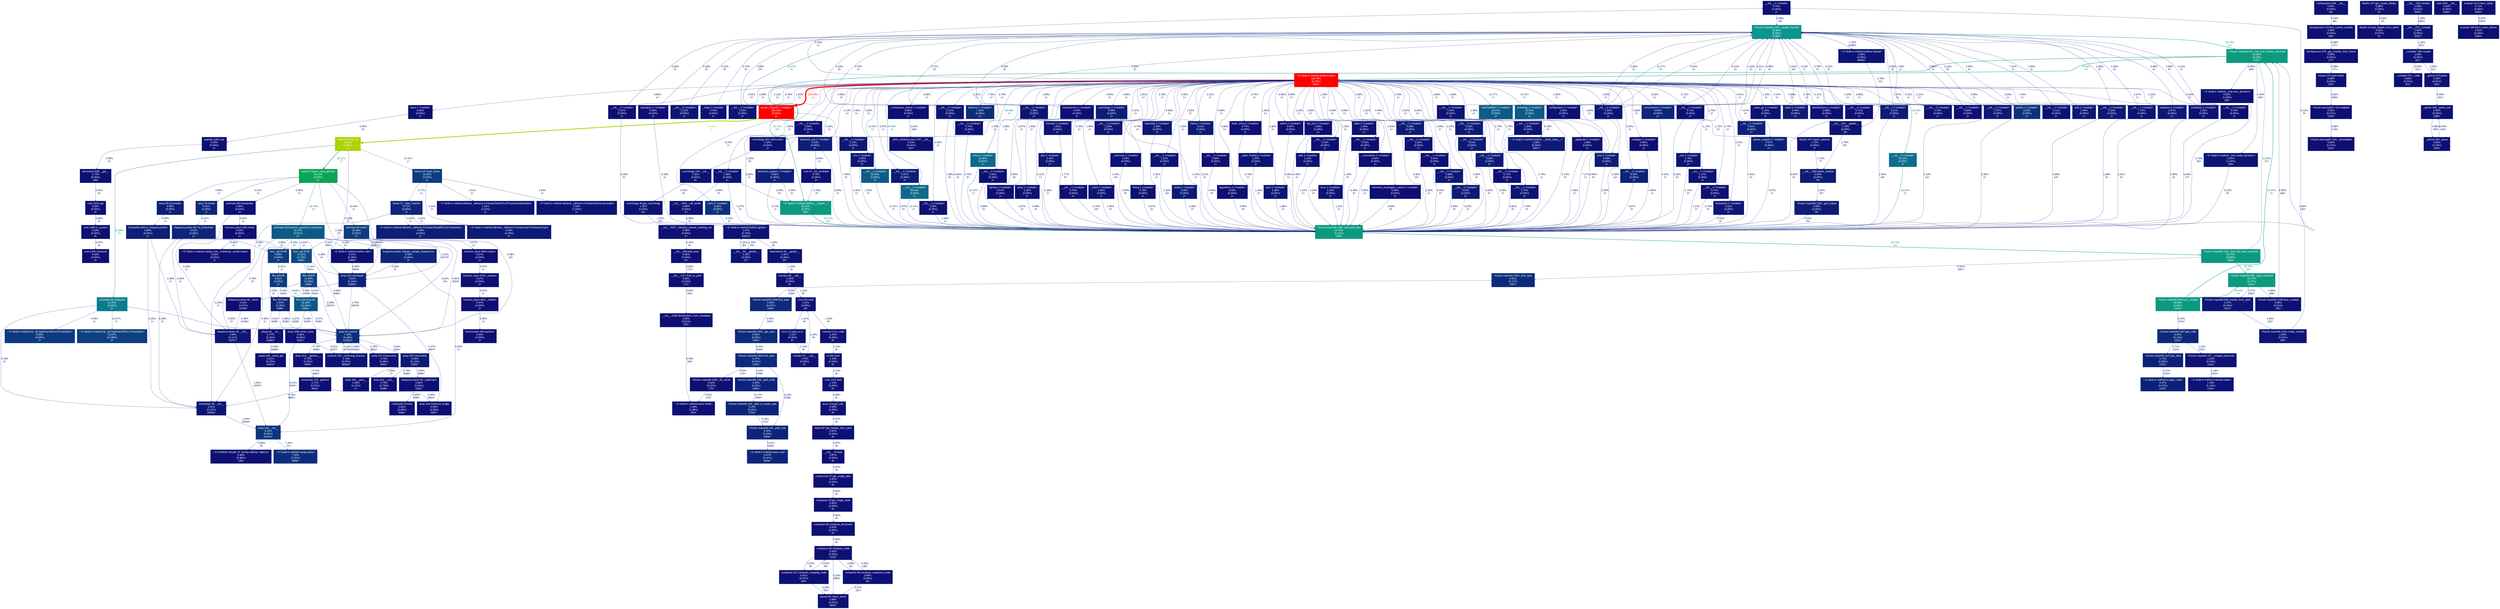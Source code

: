 digraph {
	graph [fontname=Arial, nodesep=0.125, ranksep=0.25];
	node [fontcolor=white, fontname=Arial, height=0, shape=box, style=filled, width=0];
	edge [fontname=Arial];
	23 [color="#0d1074", fontcolor="#ffffff", fontsize="10.00", label="__init__:1:<module>\n0.70%\n(0.00%)\n1×", tooltip="/work/pi_ccapano_umassd_edu/nperla_umassd_edu/envs/pycbc/lib/python3.11/site-packages/numpy/core/__init__.py"];
	23 -> 346 [arrowsize="0.35", color="#0d0f73", fontcolor="#0d0f73", fontsize="10.00", label="0.58%\n19×", labeldistance="0.50", penwidth="0.50"];
	23 -> 1118 [arrowsize="0.35", color="#0d0d73", fontcolor="#0d0d73", fontsize="10.00", label="0.12%\n3×", labeldistance="0.50", penwidth="0.50"];
	34 [color="#0d0f73", fontcolor="#ffffff", fontsize="10.00", label="<frozen posixpath>:421:_joinrealpath\n0.58%\n(0.14%)\n1101×", tooltip="<frozen posixpath>"];
	35 [color="#0d0f74", fontcolor="#ffffff", fontsize="10.00", label="<frozen posixpath>:412:realpath\n0.62%\n(0.01%)\n1100×", tooltip="<frozen posixpath>"];
	35 -> 34 [arrowsize="0.35", color="#0d0f73", fontcolor="#0d0f73", fontsize="10.00", label="0.58%\n1100×", labeldistance="0.50", penwidth="0.50"];
	36 [color="#0d1174", fontcolor="#ffffff", fontsize="10.00", label="inspect:973:getmodule\n0.98%\n(0.08%)\n202×", tooltip="/work/pi_ccapano_umassd_edu/nperla_umassd_edu/envs/pycbc/lib/python3.11/inspect.py"];
	36 -> 35 [arrowsize="0.35", color="#0d0f74", fontcolor="#0d0f74", fontsize="10.00", label="0.62%\n1092×", labeldistance="0.50", penwidth="0.50"];
	67 [color="#0d0f74", fontcolor="#ffffff", fontsize="10.00", label="__init__:2189:distributions_from_metadata\n0.65%\n(0.01%)\n324×", tooltip="/work/pi_ccapano_umassd_edu/nperla_umassd_edu/envs/pycbc/lib/python3.11/site-packages/pkg_resources/__init__.py"];
	67 -> 1670 [arrowsize="0.35", color="#0d0f73", fontcolor="#0d0f73", fontsize="10.00", label="0.49%\n162×", labeldistance="0.50", penwidth="0.50"];
	82 [color="#0d1174", fontcolor="#ffffff", fontsize="10.00", label="libutils:157:get_ctypes_library\n0.98%\n(0.00%)\n5×", tooltip="/work/pi_ccapano_umassd_edu/nperla_umassd_edu/envs/pycbc/lib/python3.11/site-packages/pycbc/libutils.py"];
	82 -> 83 [arrowsize="0.35", color="#0d0f73", fontcolor="#0d0f73", fontsize="10.00", label="0.52%\n5×", labeldistance="0.50", penwidth="0.50"];
	83 [color="#0d0f73", fontcolor="#ffffff", fontsize="10.00", label="libutils:124:get_libpath_from_dirlist\n0.52%\n(0.07%)\n5×", tooltip="/work/pi_ccapano_umassd_edu/nperla_umassd_edu/envs/pycbc/lib/python3.11/site-packages/pycbc/libutils.py"];
	86 [color="#0d1074", fontcolor="#ffffff", fontsize="10.00", label="__init__:2117:find_on_path\n0.83%\n(0.02%)\n172×", tooltip="/work/pi_ccapano_umassd_edu/nperla_umassd_edu/envs/pycbc/lib/python3.11/site-packages/pkg_resources/__init__.py"];
	86 -> 67 [arrowsize="0.35", color="#0d0f74", fontcolor="#0d0f74", fontsize="10.00", label="0.65%\n324×", labeldistance="0.50", penwidth="0.50"];
	121 [color="#0d2d7c", fontcolor="#ffffff", fontsize="10.00", label="detector:1:<module>\n7.25%\n(0.00%)\n1×", tooltip="/work/pi_ccapano_umassd_edu/nperla_umassd_edu/envs/pycbc/lib/python3.11/site-packages/pycbc/detector.py"];
	121 -> 346 [arrowsize="0.35", color="#0d1d77", fontcolor="#0d1d77", fontsize="10.00", label="3.70%\n4×", labeldistance="0.50", penwidth="0.50"];
	121 -> 1118 [arrowsize="0.35", color="#0d1c77", fontcolor="#0d1c77", fontsize="10.00", label="3.56%\n2×", labeldistance="0.50", penwidth="0.50"];
	125 [color="#0d1575", fontcolor="#ffffff", fontsize="10.00", label="__init__:1:<module>\n1.92%\n(0.00%)\n1×", tooltip="/work/pi_ccapano_umassd_edu/nperla_umassd_edu/envs/pycbc/lib/python3.11/site-packages/numpy/__init__.py"];
	125 -> 346 [arrowsize="0.35", color="#0d1475", fontcolor="#0d1475", fontsize="10.00", label="1.85%\n17×", labeldistance="0.50", penwidth="0.50"];
	180 [color="#0d1174", fontcolor="#ffffff", fontsize="10.00", label="~:0:<built-in method _imp.exec_dynamic>\n0.95%\n(0.28%)\n195×", tooltip="~"];
	180 -> 1118 [arrowsize="0.35", color="#0d1074", fontcolor="#0d1074", fontsize="10.00", label="0.72%\n25×", labeldistance="0.50", penwidth="0.50"];
	183 [color="#0d1475", fontcolor="#ffffff", fontsize="10.00", label="~:0:<built-in method _imp.create_dynamic>\n1.64%\n(1.54%)\n195×", tooltip="~"];
	183 -> 1118 [arrowsize="0.35", color="#0d0d73", fontcolor="#0d0d73", fontsize="10.00", label="0.12%\n8×", labeldistance="0.50", penwidth="0.50"];
	202 [color="#0d1b77", fontcolor="#ffffff", fontsize="10.00", label="~:0:<built-in method builtins.__build_class__>\n3.30%\n(0.62%)\n3267×", tooltip="~"];
	295 [color="#0d0f73", fontcolor="#ffffff", fontsize="10.00", label="<frozen importlib:1655:_fill_cache\n0.52%\n(0.01%)\n170×", tooltip="<frozen importlib._bootstrap_external>"];
	295 -> 1670 [arrowsize="0.35", color="#0d0f73", fontcolor="#0d0f73", fontsize="10.00", label="0.51%\n170×", labeldistance="0.50", penwidth="0.50"];
	296 [color="#0d297b", fontcolor="#ffffff", fontsize="10.00", label="<frozen importlib:1604:find_spec\n6.47%\n(0.24%)\n2159×", tooltip="<frozen importlib._bootstrap_external>"];
	296 -> 295 [arrowsize="0.35", color="#0d0f73", fontcolor="#0d0f73", fontsize="10.00", label="0.52%\n170×", labeldistance="0.50", penwidth="0.50"];
	296 -> 336 [arrowsize="0.35", color="#0d2379", fontcolor="#0d2379", fontsize="10.00", label="5.20%\n2458×", labeldistance="0.50", penwidth="0.50"];
	296 -> 338 [arrowsize="0.35", color="#0d0d73", fontcolor="#0d0d73", fontsize="10.00", label="0.12%\n2159×", labeldistance="0.50", penwidth="0.50"];
	297 [color="#0d2a7b", fontcolor="#ffffff", fontsize="10.00", label="<frozen importlib:1464:_get_spec\n6.56%\n(0.06%)\n1564×", tooltip="<frozen importlib._bootstrap_external>"];
	297 -> 296 [arrowsize="0.35", color="#0d297b", fontcolor="#0d297b", fontsize="10.00", label="6.40%\n2069×", labeldistance="0.50", penwidth="0.50"];
	305 [color="#0d2a7b", fontcolor="#ffffff", fontsize="10.00", label="<frozen importlib:1496:find_spec\n6.58%\n(0.02%)\n1563×", tooltip="<frozen importlib._bootstrap_external>"];
	305 -> 297 [arrowsize="0.35", color="#0d2a7b", fontcolor="#0d2a7b", fontsize="10.00", label="6.56%\n1563×", labeldistance="0.50", penwidth="0.50"];
	306 [color="#0d2b7c", fontcolor="#ffffff", fontsize="10.00", label="<frozen importlib:1054:_find_spec\n6.91%\n(0.17%)\n1567×", tooltip="<frozen importlib._bootstrap>"];
	306 -> 305 [arrowsize="0.35", color="#0d2a7b", fontcolor="#0d2a7b", fontsize="10.00", label="6.58%\n1563×", labeldistance="0.50", penwidth="0.50"];
	312 [color="#0d1174", fontcolor="#ffffff", fontsize="10.00", label="<frozen importlib:1239:exec_module\n0.95%\n(0.01%)\n195×", tooltip="<frozen importlib._bootstrap_external>"];
	312 -> 1427 [arrowsize="0.35", color="#0d1174", fontcolor="#0d1174", fontsize="10.00", label="0.95%\n166×", labeldistance="0.50", penwidth="0.50"];
	313 [color="#0c9a7f", fontcolor="#ffffff", fontsize="10.00", label="<frozen importlib:666:_load_unlocked\n29.70%\n(0.07%)\n1521×", tooltip="<frozen importlib._bootstrap>"];
	313 -> 312 [arrowsize="0.35", color="#0d1174", fontcolor="#0d1174", fontsize="10.00", label="0.95%\n166×", labeldistance="0.50", penwidth="0.50"];
	313 -> 315 [arrowsize="0.35", color="#0d1676", fontcolor="#0d1676", fontsize="10.00", label="2.27%\n1502×", labeldistance="0.50", penwidth="0.50"];
	313 -> 324 [arrowsize="0.54", color="#0c9a7f", fontcolor="#0c9a7f", fontsize="10.00", label="29.69%\n9×", labeldistance="1.19", penwidth="1.19"];
	314 [color="#0d1475", fontcolor="#ffffff", fontsize="10.00", label="<frozen importlib:1231:create_module\n1.65%\n(0.01%)\n195×", tooltip="<frozen importlib._bootstrap_external>"];
	314 -> 1427 [arrowsize="0.35", color="#0d1475", fontcolor="#0d1475", fontsize="10.00", label="1.64%\n192×", labeldistance="0.50", penwidth="0.50"];
	315 [color="#0d1676", fontcolor="#ffffff", fontsize="10.00", label="<frozen importlib:566:module_from_spec\n2.27%\n(0.04%)\n1521×", tooltip="<frozen importlib._bootstrap>"];
	315 -> 314 [arrowsize="0.35", color="#0d1475", fontcolor="#0d1475", fontsize="10.00", label="1.65%\n192×", labeldistance="0.50", penwidth="0.50"];
	318 [color="#0d297b", fontcolor="#ffffff", fontsize="10.00", label="<frozen importlib:1007:get_code\n6.40%\n(0.13%)\n1315×", tooltip="<frozen importlib._bootstrap_external>"];
	318 -> 321 [arrowsize="0.35", color="#0d2179", fontcolor="#0d2179", fontsize="10.00", label="4.71%\n1315×", labeldistance="0.50", penwidth="0.50"];
	318 -> 327 [arrowsize="0.35", color="#0d1274", fontcolor="#0d1274", fontsize="10.00", label="1.22%\n1315×", labeldistance="0.50", penwidth="0.50"];
	321 [color="#0d2179", fontcolor="#ffffff", fontsize="10.00", label="<frozen importlib:1127:get_data\n4.71%\n(0.05%)\n1315×", tooltip="<frozen importlib._bootstrap_external>"];
	321 -> 1649 [arrowsize="0.35", color="#0d2078", fontcolor="#0d2078", fontsize="10.00", label="4.47%\n1315×", labeldistance="0.50", penwidth="0.50"];
	324 [color="#0c9a7f", fontcolor="#ffffff", fontsize="10.00", label="<frozen importlib:934:exec_module\n29.69%\n(0.04%)\n1315×", tooltip="<frozen importlib._bootstrap_external>"];
	324 -> 318 [arrowsize="0.35", color="#0d297b", fontcolor="#0d297b", fontsize="10.00", label="6.40%\n1315×", labeldistance="0.50", penwidth="0.50"];
	324 -> 1427 [arrowsize="0.54", color="#0c9a7f", fontcolor="#0c9a7f", fontsize="10.00", label="29.64%\n9×", labeldistance="1.19", penwidth="1.19"];
	327 [color="#0d1274", fontcolor="#ffffff", fontsize="10.00", label="<frozen importlib:727:_compile_bytecode\n1.22%\n(0.04%)\n1315×", tooltip="<frozen importlib._bootstrap_external>"];
	327 -> 1729 [arrowsize="0.35", color="#0d1274", fontcolor="#0d1274", fontsize="10.00", label="1.16%\n1315×", labeldistance="0.50", penwidth="0.50"];
	336 [color="#0d2379", fontcolor="#ffffff", fontsize="10.00", label="<frozen importlib:159:_path_isfile\n5.20%\n(0.02%)\n2458×", tooltip="<frozen importlib._bootstrap_external>"];
	336 -> 337 [arrowsize="0.35", color="#0d2379", fontcolor="#0d2379", fontsize="10.00", label="5.17%\n2458×", labeldistance="0.50", penwidth="0.50"];
	337 [color="#0d2379", fontcolor="#ffffff", fontsize="10.00", label="<frozen importlib:150:_path_is_mode_type\n5.19%\n(0.03%)\n2715×", tooltip="<frozen importlib._bootstrap_external>"];
	337 -> 338 [arrowsize="0.35", color="#0d2379", fontcolor="#0d2379", fontsize="10.00", label="5.16%\n2715×", labeldistance="0.50", penwidth="0.50"];
	338 [color="#0d247a", fontcolor="#ffffff", fontsize="10.00", label="<frozen importlib:140:_path_stat\n5.35%\n(0.03%)\n6359×", tooltip="<frozen importlib._bootstrap_external>"];
	338 -> 1665 [arrowsize="0.35", color="#0d247a", fontcolor="#0d247a", fontsize="10.00", label="5.31%\n6359×", labeldistance="0.50", penwidth="0.50"];
	346 [color="#0c968c", fontcolor="#ffffff", fontsize="10.00", label="<frozen importlib:1207:_handle_fromlist\n26.84%\n(0.09%)\n11085×", tooltip="<frozen importlib._bootstrap>"];
	346 -> 1427 [arrowsize="0.52", color="#0c968c", fontcolor="#0c968c", fontsize="10.00", label="26.76%\n61×", labeldistance="1.07", penwidth="1.07"];
	346 -> 2105 [arrowsize="0.35", color="#0d1475", fontcolor="#0d1475", fontsize="10.00", label="1.79%\n21800×", labeldistance="0.50", penwidth="0.50"];
	347 [color="#0c9982", fontcolor="#ffffff", fontsize="10.00", label="~:0:<built-in method builtins.__import__>\n29.15%\n(0.02%)\n849×", tooltip="~"];
	347 -> 1118 [arrowsize="0.54", color="#0c9982", fontcolor="#0c9982", fontsize="10.00", label="29.14%\n15×", labeldistance="1.17", penwidth="1.17"];
	363 [color="#ff0000", fontcolor="#ffffff", fontsize="10.00", label="pycbc_inspiral:1:<module>\n100.00%\n(0.00%)\n1×", tooltip="/work/pi_ccapano_umassd_edu/nperla_umassd_edu/envs/pycbc/bin/pycbc_inspiral"];
	363 -> 346 [arrowsize="0.48", color="#0c8490", fontcolor="#0c8490", fontsize="10.00", label="22.67%\n4×", labeldistance="0.91", penwidth="0.91"];
	363 -> 1118 [arrowsize="0.35", color="#0d2c7c", fontcolor="#0d2c7c", fontsize="10.00", label="7.08%\n5×", labeldistance="0.50", penwidth="0.50"];
	363 -> 2136 [arrowsize="0.84", color="#abd306", fontcolor="#abd306", fontsize="10.00", label="70.19%\n1×", labeldistance="2.81", penwidth="2.81"];
	397 [color="#0d1074", fontcolor="#ffffff", fontsize="10.00", label="__init__:1:<module>\n0.71%\n(0.00%)\n1×", tooltip="/work/pi_ccapano_umassd_edu/nperla_umassd_edu/envs/pycbc/lib/python3.11/site-packages/h5py/__init__.py"];
	397 -> 346 [arrowsize="0.35", color="#0d0e73", fontcolor="#0d0e73", fontsize="10.00", label="0.38%\n4×", labeldistance="0.50", penwidth="0.50"];
	397 -> 1118 [arrowsize="0.35", color="#0d0e73", fontcolor="#0d0e73", fontsize="10.00", label="0.33%\n5×", labeldistance="0.50", penwidth="0.50"];
	398 [color="#0d1174", fontcolor="#ffffff", fontsize="10.00", label="array:1:<module>\n1.00%\n(0.00%)\n1×", tooltip="/work/pi_ccapano_umassd_edu/nperla_umassd_edu/envs/pycbc/lib/python3.11/site-packages/pycbc/types/array.py"];
	398 -> 1118 [arrowsize="0.35", color="#0d1174", fontcolor="#0d1174", fontsize="10.00", label="0.99%\n3×", labeldistance="0.50", penwidth="0.50"];
	403 [color="#0d257a", fontcolor="#ffffff", fontsize="10.00", label="frequencyseries:437:to_timeseries\n5.51%\n(0.00%)\n1×", tooltip="/work/pi_ccapano_umassd_edu/nperla_umassd_edu/envs/pycbc/lib/python3.11/site-packages/pycbc/types/frequencyseries.py"];
	403 -> 2210 [arrowsize="0.35", color="#0d0e73", fontcolor="#0d0e73", fontsize="10.00", label="0.25%\n1×", labeldistance="0.50", penwidth="0.50"];
	403 -> 2211 [arrowsize="0.35", color="#0d0e73", fontcolor="#0d0e73", fontsize="10.00", label="0.25%\n1×", labeldistance="0.50", penwidth="0.50"];
	403 -> 2214 [arrowsize="0.35", color="#0d2279", fontcolor="#0d2279", fontsize="10.00", label="4.96%\n1×", labeldistance="0.50", penwidth="0.50"];
	404 [color="#0d1e78", fontcolor="#ffffff", fontsize="10.00", label="timeseries:933:to_frequencyseries\n3.95%\n(0.00%)\n1×", tooltip="/work/pi_ccapano_umassd_edu/nperla_umassd_edu/envs/pycbc/lib/python3.11/site-packages/pycbc/types/timeseries.py"];
	404 -> 2210 [arrowsize="0.35", color="#0d0e73", fontcolor="#0d0e73", fontsize="10.00", label="0.25%\n1×", labeldistance="0.50", penwidth="0.50"];
	404 -> 2211 [arrowsize="0.35", color="#0d0e73", fontcolor="#0d0e73", fontsize="10.00", label="0.25%\n1×", labeldistance="0.50", penwidth="0.50"];
	404 -> 2213 [arrowsize="0.35", color="#0d1b77", fontcolor="#0d1b77", fontsize="10.00", label="3.36%\n1×", labeldistance="0.50", penwidth="0.50"];
	420 [color="#0c5987", fontcolor="#ffffff", fontsize="10.00", label="eventmgr:1:<module>\n15.55%\n(0.00%)\n1×", tooltip="/work/pi_ccapano_umassd_edu/nperla_umassd_edu/envs/pycbc/lib/python3.11/site-packages/pycbc/events/eventmgr.py"];
	420 -> 346 [arrowsize="0.35", color="#0d327d", fontcolor="#0d327d", fontsize="10.00", label="8.28%\n2×", labeldistance="0.50", penwidth="0.50"];
	420 -> 1118 [arrowsize="0.35", color="#0d2d7c", fontcolor="#0d2d7c", fontsize="10.00", label="7.27%\n1×", labeldistance="0.50", penwidth="0.50"];
	421 [color="#0d1475", fontcolor="#ffffff", fontsize="10.00", label="__init__:1:<module>\n1.63%\n(0.00%)\n1×", tooltip="/work/pi_ccapano_umassd_edu/nperla_umassd_edu/envs/pycbc/lib/python3.11/site-packages/astropy/__init__.py"];
	421 -> 202 [arrowsize="0.35", color="#0d0e73", fontcolor="#0d0e73", fontsize="10.00", label="0.39%\n4×", labeldistance="0.50", penwidth="0.50"];
	421 -> 346 [arrowsize="0.35", color="#0d1174", fontcolor="#0d1174", fontsize="10.00", label="1.08%\n1×", labeldistance="0.50", penwidth="0.50"];
	421 -> 1118 [arrowsize="0.35", color="#0d0d73", fontcolor="#0d0d73", fontsize="10.00", label="0.14%\n4×", labeldistance="0.50", penwidth="0.50"];
	422 [color="#0c5c88", fontcolor="#ffffff", fontsize="10.00", label="matchedfilter:1:<module>\n16.07%\n(0.00%)\n1×", tooltip="/work/pi_ccapano_umassd_edu/nperla_umassd_edu/envs/pycbc/lib/python3.11/site-packages/pycbc/filter/matchedfilter.py"];
	422 -> 346 [arrowsize="0.40", color="#0c5c88", fontcolor="#0c5c88", fontsize="10.00", label="16.07%\n5×", labeldistance="0.64", penwidth="0.64"];
	424 [color="#0d1174", fontcolor="#ffffff", fontsize="10.00", label="configuration:1:<module>\n1.05%\n(0.00%)\n1×", tooltip="/work/pi_ccapano_umassd_edu/nperla_umassd_edu/envs/pycbc/lib/python3.11/site-packages/astropy/config/configuration.py"];
	424 -> 346 [arrowsize="0.35", color="#0d0e73", fontcolor="#0d0e73", fontsize="10.00", label="0.21%\n2×", labeldistance="0.50", penwidth="0.50"];
	424 -> 1118 [arrowsize="0.35", color="#0d1074", fontcolor="#0d1074", fontsize="10.00", label="0.84%\n4×", labeldistance="0.50", penwidth="0.50"];
	425 [color="#0d1174", fontcolor="#ffffff", fontsize="10.00", label="configuration:258:__init__\n0.94%\n(0.00%)\n48×", tooltip="/work/pi_ccapano_umassd_edu/nperla_umassd_edu/envs/pycbc/lib/python3.11/site-packages/astropy/config/configuration.py"];
	425 -> 2216 [arrowsize="0.35", color="#0d1174", fontcolor="#0d1174", fontsize="10.00", label="0.93%\n48×", labeldistance="0.50", penwidth="0.50"];
	427 [color="#0d0f73", fontcolor="#ffffff", fontsize="10.00", label="__init__:1:<module>\n0.51%\n(0.00%)\n1×", tooltip="/work/pi_ccapano_umassd_edu/nperla_umassd_edu/envs/pycbc/lib/python3.11/importlib/metadata/__init__.py"];
	427 -> 346 [arrowsize="0.35", color="#0d0e73", fontcolor="#0d0e73", fontsize="10.00", label="0.33%\n2×", labeldistance="0.50", penwidth="0.50"];
	427 -> 1118 [arrowsize="0.35", color="#0d0d73", fontcolor="#0d0d73", fontsize="10.00", label="0.16%\n5×", labeldistance="0.50", penwidth="0.50"];
	438 [color="#0d1475", fontcolor="#ffffff", fontsize="10.00", label="formats:1:<module>\n1.81%\n(0.00%)\n1×", tooltip="/work/pi_ccapano_umassd_edu/nperla_umassd_edu/envs/pycbc/lib/python3.11/site-packages/astropy/time/formats.py"];
	438 -> 1118 [arrowsize="0.35", color="#0d1475", fontcolor="#0d1475", fontsize="10.00", label="1.77%\n3×", labeldistance="0.50", penwidth="0.50"];
	450 [color="#0d0f74", fontcolor="#ffffff", fontsize="10.00", label="astrophys:1:<module>\n0.59%\n(0.00%)\n1×", tooltip="/work/pi_ccapano_umassd_edu/nperla_umassd_edu/envs/pycbc/lib/python3.11/site-packages/astropy/units/astrophys.py"];
	450 -> 346 [arrowsize="0.35", color="#0d0d73", fontcolor="#0d0d73", fontsize="10.00", label="0.18%\n2×", labeldistance="0.50", penwidth="0.50"];
	450 -> 1118 [arrowsize="0.35", color="#0d0d73", fontcolor="#0d0d73", fontsize="10.00", label="0.16%\n1×", labeldistance="0.50", penwidth="0.50"];
	464 [color="#0d1a77", fontcolor="#ffffff", fontsize="10.00", label="__init__:1:<module>\n3.11%\n(0.00%)\n1×", tooltip="/work/pi_ccapano_umassd_edu/nperla_umassd_edu/envs/pycbc/lib/python3.11/site-packages/astropy/coordinates/builtin_frames/__init__.py"];
	464 -> 346 [arrowsize="0.35", color="#0d0e73", fontcolor="#0d0e73", fontsize="10.00", label="0.26%\n2×", labeldistance="0.50", penwidth="0.50"];
	464 -> 1118 [arrowsize="0.35", color="#0d1976", fontcolor="#0d1976", fontsize="10.00", label="2.84%\n16×", labeldistance="0.50", penwidth="0.50"];
	466 [color="#0d1776", fontcolor="#ffffff", fontsize="10.00", label="utils:1:<module>\n2.49%\n(0.00%)\n1×", tooltip="/work/pi_ccapano_umassd_edu/nperla_umassd_edu/envs/pycbc/lib/python3.11/site-packages/astropy/coordinates/builtin_frames/utils.py"];
	466 -> 346 [arrowsize="0.35", color="#0d1776", fontcolor="#0d1776", fontsize="10.00", label="2.45%\n3×", labeldistance="0.50", penwidth="0.50"];
	468 [color="#0d1776", fontcolor="#ffffff", fontsize="10.00", label="__init__:1:<module>\n2.37%\n(0.00%)\n1×", tooltip="/work/pi_ccapano_umassd_edu/nperla_umassd_edu/envs/pycbc/lib/python3.11/site-packages/astropy/table/__init__.py"];
	468 -> 346 [arrowsize="0.35", color="#0d0d73", fontcolor="#0d0d73", fontsize="10.00", label="0.12%\n3×", labeldistance="0.50", penwidth="0.50"];
	468 -> 1118 [arrowsize="0.35", color="#0d1675", fontcolor="#0d1675", fontsize="10.00", label="2.10%\n12×", labeldistance="0.50", penwidth="0.50"];
	469 [color="#0d1776", fontcolor="#ffffff", fontsize="10.00", label="iers:1:<module>\n2.42%\n(0.00%)\n1×", tooltip="/work/pi_ccapano_umassd_edu/nperla_umassd_edu/envs/pycbc/lib/python3.11/site-packages/astropy/utils/iers/iers.py"];
	469 -> 1118 [arrowsize="0.35", color="#0d1776", fontcolor="#0d1776", fontsize="10.00", label="2.39%\n1×", labeldistance="0.50", penwidth="0.50"];
	478 [color="#0d1074", fontcolor="#ffffff", fontsize="10.00", label="__init__:1:<module>\n0.76%\n(0.00%)\n1×", tooltip="/work/pi_ccapano_umassd_edu/nperla_umassd_edu/envs/pycbc/lib/python3.11/site-packages/astropy/io/ascii/__init__.py"];
	478 -> 1118 [arrowsize="0.35", color="#0d1074", fontcolor="#0d1074", fontsize="10.00", label="0.74%\n13×", labeldistance="0.50", penwidth="0.50"];
	507 [color="#0d1676", fontcolor="#ffffff", fontsize="10.00", label="__init__:1:<module>\n2.29%\n(0.00%)\n1×", tooltip="/work/pi_ccapano_umassd_edu/nperla_umassd_edu/envs/pycbc/lib/python3.11/site-packages/scipy/optimize/__init__.py"];
	507 -> 1118 [arrowsize="0.35", color="#0d1676", fontcolor="#0d1676", fontsize="10.00", label="2.19%\n14×", labeldistance="0.50", penwidth="0.50"];
	508 [color="#0d327d", fontcolor="#ffffff", fontsize="10.00", label="pnutils:1:<module>\n8.25%\n(0.00%)\n1×", tooltip="/work/pi_ccapano_umassd_edu/nperla_umassd_edu/envs/pycbc/lib/python3.11/site-packages/pycbc/pnutils.py"];
	508 -> 346 [arrowsize="0.35", color="#0d277a", fontcolor="#0d277a", fontsize="10.00", label="5.95%\n2×", labeldistance="0.50", penwidth="0.50"];
	508 -> 1118 [arrowsize="0.35", color="#0d1676", fontcolor="#0d1676", fontsize="10.00", label="2.30%\n1×", labeldistance="0.50", penwidth="0.50"];
	510 [color="#0d1074", fontcolor="#ffffff", fontsize="10.00", label="_minimize:1:<module>\n0.83%\n(0.00%)\n1×", tooltip="/work/pi_ccapano_umassd_edu/nperla_umassd_edu/envs/pycbc/lib/python3.11/site-packages/scipy/optimize/_minimize.py"];
	510 -> 1118 [arrowsize="0.35", color="#0d1074", fontcolor="#0d1074", fontsize="10.00", label="0.83%\n9×", labeldistance="0.50", penwidth="0.50"];
	518 [color="#0d277a", fontcolor="#ffffff", fontsize="10.00", label="conversions:1:<module>\n5.93%\n(0.00%)\n1×", tooltip="/work/pi_ccapano_umassd_edu/nperla_umassd_edu/envs/pycbc/lib/python3.11/site-packages/pycbc/conversions.py"];
	518 -> 346 [arrowsize="0.35", color="#0d0d73", fontcolor="#0d0d73", fontsize="10.00", label="0.11%\n1×", labeldistance="0.50", penwidth="0.50"];
	518 -> 1118 [arrowsize="0.35", color="#0d1e78", fontcolor="#0d1e78", fontsize="10.00", label="4.10%\n2×", labeldistance="0.50", penwidth="0.50"];
	518 -> 7473 [arrowsize="0.35", color="#0d1475", fontcolor="#0d1475", fontsize="10.00", label="1.72%\n2×", labeldistance="0.50", penwidth="0.50"];
	526 [color="#0d0f74", fontcolor="#ffffff", fontsize="10.00", label="base:1:<module>\n0.60%\n(0.00%)\n1×", tooltip="/work/pi_ccapano_umassd_edu/nperla_umassd_edu/envs/pycbc/lib/python3.11/site-packages/astropy/cosmology/flrw/base.py"];
	526 -> 3592 [arrowsize="0.35", color="#0d0f73", fontcolor="#0d0f73", fontsize="10.00", label="0.55%\n2×", labeldistance="0.50", penwidth="0.50"];
	528 [color="#0d1074", fontcolor="#ffffff", fontsize="10.00", label="fitting:1:<module>\n0.79%\n(0.00%)\n1×", tooltip="/work/pi_ccapano_umassd_edu/nperla_umassd_edu/envs/pycbc/lib/python3.11/site-packages/astropy/modeling/fitting.py"];
	528 -> 1118 [arrowsize="0.35", color="#0d0f73", fontcolor="#0d0f73", fontsize="10.00", label="0.57%\n3×", labeldistance="0.50", penwidth="0.50"];
	545 [color="#0d1475", fontcolor="#ffffff", fontsize="10.00", label="__init__:1:<module>\n1.66%\n(0.00%)\n1×", tooltip="/work/pi_ccapano_umassd_edu/nperla_umassd_edu/envs/pycbc/lib/python3.11/site-packages/pkg_resources/__init__.py"];
	545 -> 347 [arrowsize="0.35", color="#0d0e73", fontcolor="#0d0e73", fontsize="10.00", label="0.33%\n5×", labeldistance="0.50", penwidth="0.50"];
	545 -> 1118 [arrowsize="0.35", color="#0d0e73", fontcolor="#0d0e73", fontsize="10.00", label="0.27%\n2×", labeldistance="0.50", penwidth="0.50"];
	545 -> 3820 [arrowsize="0.35", color="#0d1174", fontcolor="#0d1174", fontsize="10.00", label="0.99%\n2×", labeldistance="0.50", penwidth="0.50"];
	552 [color="#0d1776", fontcolor="#ffffff", fontsize="10.00", label="__init__:1:<module>\n2.33%\n(0.00%)\n1×", tooltip="/work/pi_ccapano_umassd_edu/nperla_umassd_edu/envs/pycbc/lib/python3.11/site-packages/scipy/signal/__init__.py"];
	552 -> 346 [arrowsize="0.35", color="#0d0e73", fontcolor="#0d0e73", fontsize="10.00", label="0.36%\n3×", labeldistance="0.50", penwidth="0.50"];
	552 -> 1118 [arrowsize="0.35", color="#0d1575", fontcolor="#0d1575", fontsize="10.00", label="1.96%\n14×", labeldistance="0.50", penwidth="0.50"];
	553 [color="#0d1776", fontcolor="#ffffff", fontsize="10.00", label="resample:1:<module>\n2.35%\n(0.00%)\n1×", tooltip="/work/pi_ccapano_umassd_edu/nperla_umassd_edu/envs/pycbc/lib/python3.11/site-packages/pycbc/filter/resample.py"];
	553 -> 1118 [arrowsize="0.35", color="#0d1776", fontcolor="#0d1776", fontsize="10.00", label="2.35%\n1×", labeldistance="0.50", penwidth="0.50"];
	564 [color="#0d1375", fontcolor="#ffffff", fontsize="10.00", label="__init__:1:<module>\n1.52%\n(0.00%)\n1×", tooltip="/work/pi_ccapano_umassd_edu/nperla_umassd_edu/envs/pycbc/lib/python3.11/site-packages/scipy/stats/__init__.py"];
	564 -> 1118 [arrowsize="0.35", color="#0d1375", fontcolor="#0d1375", fontsize="10.00", label="1.45%\n13×", labeldistance="0.50", penwidth="0.50"];
	565 [color="#0d1174", fontcolor="#ffffff", fontsize="10.00", label="_stats_py:1:<module>\n1.10%\n(0.00%)\n1×", tooltip="/work/pi_ccapano_umassd_edu/nperla_umassd_edu/envs/pycbc/lib/python3.11/site-packages/scipy/stats/_stats_py.py"];
	565 -> 346 [arrowsize="0.35", color="#0d1174", fontcolor="#0d1174", fontsize="10.00", label="0.91%\n10×", labeldistance="0.50", penwidth="0.50"];
	567 [color="#0d0f74", fontcolor="#ffffff", fontsize="10.00", label="_continuous_distns:1:<module>\n0.66%\n(0.00%)\n1×", tooltip="/work/pi_ccapano_umassd_edu/nperla_umassd_edu/envs/pycbc/lib/python3.11/site-packages/scipy/stats/_continuous_distns.py"];
	567 -> 3007 [arrowsize="0.35", color="#0d0f73", fontcolor="#0d0f73", fontsize="10.00", label="0.53%\n106×", labeldistance="0.50", penwidth="0.50"];
	568 [color="#0d1274", fontcolor="#ffffff", fontsize="10.00", label="__init__:1:<module>\n1.24%\n(0.00%)\n1×", tooltip="/work/pi_ccapano_umassd_edu/nperla_umassd_edu/envs/pycbc/lib/python3.11/site-packages/requests/__init__.py"];
	568 -> 346 [arrowsize="0.35", color="#0d0d73", fontcolor="#0d0d73", fontsize="10.00", label="0.16%\n3×", labeldistance="0.50", penwidth="0.50"];
	568 -> 1118 [arrowsize="0.35", color="#0d1174", fontcolor="#0d1174", fontsize="10.00", label="1.08%\n4×", labeldistance="0.50", penwidth="0.50"];
	588 [color="#0d1b77", fontcolor="#ffffff", fontsize="10.00", label="strain:1:<module>\n3.28%\n(0.00%)\n1×", tooltip="/work/pi_ccapano_umassd_edu/nperla_umassd_edu/envs/pycbc/lib/python3.11/site-packages/pycbc/strain/strain.py"];
	588 -> 1118 [arrowsize="0.35", color="#0d1b77", fontcolor="#0d1b77", fontsize="10.00", label="3.28%\n2×", labeldistance="0.50", penwidth="0.50"];
	589 [color="#0d1a77", fontcolor="#ffffff", fontsize="10.00", label="frame:1:<module>\n3.21%\n(0.00%)\n1×", tooltip="/work/pi_ccapano_umassd_edu/nperla_umassd_edu/envs/pycbc/lib/python3.11/site-packages/pycbc/frame/frame.py"];
	589 -> 1118 [arrowsize="0.35", color="#0d1a77", fontcolor="#0d1a77", fontsize="10.00", label="3.21%\n2×", labeldistance="0.50", penwidth="0.50"];
	590 [color="#0d1b77", fontcolor="#ffffff", fontsize="10.00", label="inject:1:<module>\n3.24%\n(0.00%)\n1×", tooltip="/work/pi_ccapano_umassd_edu/nperla_umassd_edu/envs/pycbc/lib/python3.11/site-packages/pycbc/inject/inject.py"];
	590 -> 346 [arrowsize="0.35", color="#0d1b77", fontcolor="#0d1b77", fontsize="10.00", label="3.24%\n7×", labeldistance="0.50", penwidth="0.50"];
	591 [color="#0d1977", fontcolor="#ffffff", fontsize="10.00", label="requests:1:<module>\n2.97%\n(0.00%)\n1×", tooltip="/work/pi_ccapano_umassd_edu/nperla_umassd_edu/envs/pycbc/lib/python3.11/site-packages/igwn_auth_utils/requests.py"];
	591 -> 346 [arrowsize="0.35", color="#0d0f73", fontcolor="#0d0f73", fontsize="10.00", label="0.46%\n3×", labeldistance="0.50", penwidth="0.50"];
	591 -> 1118 [arrowsize="0.35", color="#0d1776", fontcolor="#0d1776", fontsize="10.00", label="2.51%\n4×", labeldistance="0.50", penwidth="0.50"];
	601 [color="#0d0f74", fontcolor="#ffffff", fontsize="10.00", label="__init__:1:<module>\n0.66%\n(0.00%)\n1×", tooltip="/work/pi_ccapano_umassd_edu/nperla_umassd_edu/envs/pycbc/lib/python3.11/site-packages/urllib3/__init__.py"];
	601 -> 1118 [arrowsize="0.35", color="#0d0f74", fontcolor="#0d0f74", fontsize="10.00", label="0.64%\n6×", labeldistance="0.50", penwidth="0.50"];
	614 [color="#0d0f73", fontcolor="#ffffff", fontsize="10.00", label="algorithms:1:<module>\n0.58%\n(0.00%)\n1×", tooltip="/work/pi_ccapano_umassd_edu/nperla_umassd_edu/envs/pycbc/lib/python3.11/site-packages/jwt/algorithms.py"];
	614 -> 1118 [arrowsize="0.35", color="#0d0f73", fontcolor="#0d0f73", fontsize="10.00", label="0.55%\n8×", labeldistance="0.50", penwidth="0.50"];
	615 [color="#0d1174", fontcolor="#ffffff", fontsize="10.00", label="scitokens:1:<module>\n1.02%\n(0.00%)\n1×", tooltip="/work/pi_ccapano_umassd_edu/nperla_umassd_edu/envs/pycbc/lib/python3.11/site-packages/scitokens/scitokens.py"];
	615 -> 346 [arrowsize="0.35", color="#0d0e73", fontcolor="#0d0e73", fontsize="10.00", label="0.36%\n5×", labeldistance="0.50", penwidth="0.50"];
	615 -> 1118 [arrowsize="0.35", color="#0d0f74", fontcolor="#0d0f74", fontsize="10.00", label="0.66%\n2×", labeldistance="0.50", penwidth="0.50"];
	689 [color="#0d1074", fontcolor="#ffffff", fontsize="10.00", label="bank_chisq:1:<module>\n0.74%\n(0.00%)\n1×", tooltip="/work/pi_ccapano_umassd_edu/nperla_umassd_edu/envs/pycbc/lib/python3.11/site-packages/pycbc/vetoes/bank_chisq.py"];
	689 -> 1118 [arrowsize="0.35", color="#0d1074", fontcolor="#0d1074", fontsize="10.00", label="0.74%\n1×", labeldistance="0.50", penwidth="0.50"];
	726 [color="#0d1375", fontcolor="#ffffff", fontsize="10.00", label="_peak_finding:1:<module>\n1.54%\n(0.00%)\n1×", tooltip="/work/pi_ccapano_umassd_edu/nperla_umassd_edu/envs/pycbc/lib/python3.11/site-packages/scipy/signal/_peak_finding.py"];
	726 -> 1118 [arrowsize="0.35", color="#0d1375", fontcolor="#0d1375", fontsize="10.00", label="1.54%\n2×", labeldistance="0.50", penwidth="0.50"];
	746 [color="#0d1074", fontcolor="#ffffff", fontsize="10.00", label="distributions:1:<module>\n0.88%\n(0.00%)\n1×", tooltip="/work/pi_ccapano_umassd_edu/nperla_umassd_edu/envs/pycbc/lib/python3.11/site-packages/scipy/stats/distributions.py"];
	746 -> 346 [arrowsize="0.35", color="#0d1074", fontcolor="#0d1074", fontsize="10.00", label="0.79%\n3×", labeldistance="0.50", penwidth="0.50"];
	763 [color="#0d1475", fontcolor="#ffffff", fontsize="10.00", label="qnm:1:<module>\n1.68%\n(0.00%)\n1×", tooltip="/work/pi_ccapano_umassd_edu/nperla_umassd_edu/envs/pycbc/lib/python3.11/site-packages/pykerr/qnm.py"];
	763 -> 1118 [arrowsize="0.35", color="#0d1475", fontcolor="#0d1475", fontsize="10.00", label="1.68%\n1×", labeldistance="0.50", penwidth="0.50"];
	771 [color="#0d0f73", fontcolor="#ffffff", fontsize="10.00", label="spline:1:<module>\n0.55%\n(0.00%)\n1×", tooltip="/work/pi_ccapano_umassd_edu/nperla_umassd_edu/envs/pycbc/lib/python3.11/site-packages/astropy/modeling/spline.py"];
	771 -> 1118 [arrowsize="0.35", color="#0d0f73", fontcolor="#0d0f73", fontsize="10.00", label="0.55%\n1×", labeldistance="0.50", penwidth="0.50"];
	772 [color="#0d1274", fontcolor="#ffffff", fontsize="10.00", label="__init__:1:<module>\n1.34%\n(0.00%)\n1×", tooltip="/work/pi_ccapano_umassd_edu/nperla_umassd_edu/envs/pycbc/lib/python3.11/site-packages/astropy/cosmology/io/__init__.py"];
	772 -> 346 [arrowsize="0.35", color="#0d1274", fontcolor="#0d1274", fontsize="10.00", label="1.34%\n1×", labeldistance="0.50", penwidth="0.50"];
	773 [color="#0d1174", fontcolor="#ffffff", fontsize="10.00", label="__init__:1:<module>\n1.11%\n(0.00%)\n1×", tooltip="/work/pi_ccapano_umassd_edu/nperla_umassd_edu/envs/pycbc/lib/python3.11/site-packages/astropy/modeling/__init__.py"];
	773 -> 346 [arrowsize="0.35", color="#0d1174", fontcolor="#0d1174", fontsize="10.00", label="1.10%\n1×", labeldistance="0.50", penwidth="0.50"];
	774 [color="#0d1174", fontcolor="#ffffff", fontsize="10.00", label="utils:1:<module>\n1.12%\n(0.00%)\n1×", tooltip="/work/pi_ccapano_umassd_edu/nperla_umassd_edu/envs/pycbc/lib/python3.11/site-packages/astropy/cosmology/io/utils.py"];
	774 -> 1118 [arrowsize="0.35", color="#0d1174", fontcolor="#0d1174", fontsize="10.00", label="1.12%\n1×", labeldistance="0.50", penwidth="0.50"];
	775 [color="#0d1274", fontcolor="#ffffff", fontsize="10.00", label="ecsv:1:<module>\n1.23%\n(0.00%)\n1×", tooltip="/work/pi_ccapano_umassd_edu/nperla_umassd_edu/envs/pycbc/lib/python3.11/site-packages/astropy/cosmology/io/ecsv.py"];
	775 -> 1118 [arrowsize="0.35", color="#0d1274", fontcolor="#0d1274", fontsize="10.00", label="1.21%\n1×", labeldistance="0.50", penwidth="0.50"];
	776 [color="#0d1274", fontcolor="#ffffff", fontsize="10.00", label="table:1:<module>\n1.20%\n(0.00%)\n1×", tooltip="/work/pi_ccapano_umassd_edu/nperla_umassd_edu/envs/pycbc/lib/python3.11/site-packages/astropy/cosmology/io/table.py"];
	776 -> 1118 [arrowsize="0.35", color="#0d1274", fontcolor="#0d1274", fontsize="10.00", label="1.18%\n3×", labeldistance="0.50", penwidth="0.50"];
	812 [color="#0d0f74", fontcolor="#ffffff", fontsize="10.00", label="__init__:1:<module>\n0.66%\n(0.00%)\n1×", tooltip="/work/pi_ccapano_umassd_edu/nperla_umassd_edu/envs/pycbc/lib/python3.11/site-packages/astropy/cosmology/flrw/__init__.py"];
	812 -> 346 [arrowsize="0.35", color="#0d0f74", fontcolor="#0d0f74", fontsize="10.00", label="0.66%\n1×", labeldistance="0.50", penwidth="0.50"];
	851 [color="#0d1675", fontcolor="#ffffff", fontsize="10.00", label="__init__:1:<module>\n2.12%\n(0.00%)\n1×", tooltip="/work/pi_ccapano_umassd_edu/nperla_umassd_edu/envs/pycbc/lib/python3.11/site-packages/astropy/cosmology/__init__.py"];
	851 -> 346 [arrowsize="0.35", color="#0d1675", fontcolor="#0d1675", fontsize="10.00", label="2.12%\n5×", labeldistance="0.50", penwidth="0.50"];
	863 [color="#0d1074", fontcolor="#ffffff", fontsize="10.00", label="__init__:1:<module>\n0.71%\n(0.00%)\n1×", tooltip="/work/pi_ccapano_umassd_edu/nperla_umassd_edu/envs/pycbc/lib/python3.11/site-packages/scipy/spatial/__init__.py"];
	863 -> 346 [arrowsize="0.35", color="#0d0e73", fontcolor="#0d0e73", fontsize="10.00", label="0.21%\n2×", labeldistance="0.50", penwidth="0.50"];
	863 -> 1118 [arrowsize="0.35", color="#0d0f73", fontcolor="#0d0f73", fontsize="10.00", label="0.50%\n6×", labeldistance="0.50", penwidth="0.50"];
	875 [color="#0d1074", fontcolor="#ffffff", fontsize="10.00", label="_shgo:1:<module>\n0.76%\n(0.00%)\n1×", tooltip="/work/pi_ccapano_umassd_edu/nperla_umassd_edu/envs/pycbc/lib/python3.11/site-packages/scipy/optimize/_shgo.py"];
	875 -> 346 [arrowsize="0.35", color="#0d1074", fontcolor="#0d1074", fontsize="10.00", label="0.72%\n3×", labeldistance="0.50", penwidth="0.50"];
	881 [color="#0d1e78", fontcolor="#ffffff", fontsize="10.00", label="cosmology:1:<module>\n4.08%\n(0.00%)\n1×", tooltip="/work/pi_ccapano_umassd_edu/nperla_umassd_edu/envs/pycbc/lib/python3.11/site-packages/pycbc/cosmology.py"];
	881 -> 346 [arrowsize="0.35", color="#0d0f74", fontcolor="#0d0f74", fontsize="10.00", label="0.61%\n3×", labeldistance="0.50", penwidth="0.50"];
	881 -> 1118 [arrowsize="0.35", color="#0d1675", fontcolor="#0d1675", fontsize="10.00", label="2.14%\n1×", labeldistance="0.50", penwidth="0.50"];
	881 -> 5363 [arrowsize="0.35", color="#0d1274", fontcolor="#0d1274", fontsize="10.00", label="1.32%\n1×", labeldistance="0.50", penwidth="0.50"];
	894 [color="#0d0f73", fontcolor="#ffffff", fontsize="10.00", label="__init__:1:<module>\n0.53%\n(0.00%)\n1×", tooltip="/work/pi_ccapano_umassd_edu/nperla_umassd_edu/envs/pycbc/lib/python3.11/site-packages/numpy/testing/__init__.py"];
	894 -> 1118 [arrowsize="0.35", color="#0d0f73", fontcolor="#0d0f73", fontsize="10.00", label="0.49%\n2×", labeldistance="0.50", penwidth="0.50"];
	909 [color="#0d0f73", fontcolor="#ffffff", fontsize="10.00", label="_constraints:1:<module>\n0.55%\n(0.00%)\n1×", tooltip="/work/pi_ccapano_umassd_edu/nperla_umassd_edu/envs/pycbc/lib/python3.11/site-packages/scipy/optimize/_constraints.py"];
	909 -> 1118 [arrowsize="0.35", color="#0d0f73", fontcolor="#0d0f73", fontsize="10.00", label="0.55%\n1×", labeldistance="0.50", penwidth="0.50"];
	910 [color="#0d0f74", fontcolor="#ffffff", fontsize="10.00", label="minimize_trustregion_constr:1:<module>\n0.63%\n(0.00%)\n1×", tooltip="/work/pi_ccapano_umassd_edu/nperla_umassd_edu/envs/pycbc/lib/python3.11/site-packages/scipy/optimize/_trustregion_constr/minimize_trustregion_constr.py"];
	910 -> 1118 [arrowsize="0.35", color="#0d0f74", fontcolor="#0d0f74", fontsize="10.00", label="0.63%\n5×", labeldistance="0.50", penwidth="0.50"];
	970 [color="#0d1c77", fontcolor="#ffffff", fontsize="10.00", label="__init__:1:<module>\n3.68%\n(0.00%)\n1×", tooltip="/work/pi_ccapano_umassd_edu/nperla_umassd_edu/envs/pycbc/lib/python3.11/site-packages/astropy/coordinates/__init__.py"];
	970 -> 1118 [arrowsize="0.35", color="#0d1c77", fontcolor="#0d1c77", fontsize="10.00", label="3.68%\n10×", labeldistance="0.50", penwidth="0.50"];
	978 [color="#0d1475", fontcolor="#ffffff", fontsize="10.00", label="__init__:1:<module>\n1.82%\n(0.00%)\n1×", tooltip="/work/pi_ccapano_umassd_edu/nperla_umassd_edu/envs/pycbc/lib/python3.11/site-packages/astropy/time/__init__.py"];
	978 -> 1118 [arrowsize="0.35", color="#0d1475", fontcolor="#0d1475", fontsize="10.00", label="1.82%\n1×", labeldistance="0.50", penwidth="0.50"];
	982 [color="#0d1475", fontcolor="#ffffff", fontsize="10.00", label="__init__:1:<module>\n1.69%\n(0.00%)\n1×", tooltip="/work/pi_ccapano_umassd_edu/nperla_umassd_edu/envs/pycbc/lib/python3.11/site-packages/astropy/units/__init__.py"];
	982 -> 346 [arrowsize="0.35", color="#0d1074", fontcolor="#0d1074", fontsize="10.00", label="0.71%\n2×", labeldistance="0.50", penwidth="0.50"];
	982 -> 1118 [arrowsize="0.35", color="#0d1074", fontcolor="#0d1074", fontsize="10.00", label="0.84%\n6×", labeldistance="0.50", penwidth="0.50"];
	987 [color="#0d0f73", fontcolor="#ffffff", fontsize="10.00", label="core:1534:cgs\n0.55%\n(0.00%)\n2×", tooltip="/work/pi_ccapano_umassd_edu/nperla_umassd_edu/envs/pycbc/lib/python3.11/site-packages/astropy/units/core.py"];
	987 -> 2655 [arrowsize="0.35", color="#0d0f73", fontcolor="#0d0f73", fontsize="10.00", label="0.55%\n2×", labeldistance="0.50", penwidth="0.50"];
	997 [color="#0d0f74", fontcolor="#ffffff", fontsize="10.00", label="introspection:1:<module>\n0.64%\n(0.00%)\n1×", tooltip="/work/pi_ccapano_umassd_edu/nperla_umassd_edu/envs/pycbc/lib/python3.11/site-packages/astropy/utils/introspection.py"];
	997 -> 346 [arrowsize="0.35", color="#0d0f73", fontcolor="#0d0f73", fontsize="10.00", label="0.53%\n2×", labeldistance="0.50", penwidth="0.50"];
	997 -> 1118 [arrowsize="0.35", color="#0d0d73", fontcolor="#0d0d73", fontsize="10.00", label="0.11%\n1×", labeldistance="0.50", penwidth="0.50"];
	1002 [color="#0c6a8b", fontcolor="#ffffff", fontsize="10.00", label="chisq:1:<module>\n18.46%\n(0.00%)\n1×", tooltip="/work/pi_ccapano_umassd_edu/nperla_umassd_edu/envs/pycbc/lib/python3.11/site-packages/pycbc/vetoes/chisq.py"];
	1002 -> 1118 [arrowsize="0.43", color="#0c6a8b", fontcolor="#0c6a8b", fontsize="10.00", label="18.46%\n1×", labeldistance="0.74", penwidth="0.74"];
	1055 [color="#0d1174", fontcolor="#ffffff", fontsize="10.00", label="__init__:1:<module>\n1.05%\n(0.00%)\n1×", tooltip="/work/pi_ccapano_umassd_edu/nperla_umassd_edu/envs/pycbc/lib/python3.11/site-packages/scipy/sparse/linalg/__init__.py"];
	1055 -> 1118 [arrowsize="0.35", color="#0d1174", fontcolor="#0d1174", fontsize="10.00", label="0.98%\n5×", labeldistance="0.50", penwidth="0.50"];
	1059 [color="#0d0f73", fontcolor="#ffffff", fontsize="10.00", label="lgmres:1:<module>\n0.57%\n(0.00%)\n1×", tooltip="/work/pi_ccapano_umassd_edu/nperla_umassd_edu/envs/pycbc/lib/python3.11/site-packages/scipy/sparse/linalg/_isolve/lgmres.py"];
	1059 -> 1118 [arrowsize="0.35", color="#0d0f73", fontcolor="#0d0f73", fontsize="10.00", label="0.57%\n2×", labeldistance="0.50", penwidth="0.50"];
	1076 [color="#0d1475", fontcolor="#ffffff", fontsize="10.00", label="__init__:1:<module>\n1.62%\n(0.00%)\n1×", tooltip="/work/pi_ccapano_umassd_edu/nperla_umassd_edu/envs/pycbc/lib/python3.11/site-packages/scipy/sparse/__init__.py"];
	1076 -> 346 [arrowsize="0.35", color="#0d1274", fontcolor="#0d1274", fontsize="10.00", label="1.33%\n2×", labeldistance="0.50", penwidth="0.50"];
	1076 -> 1118 [arrowsize="0.35", color="#0d0e73", fontcolor="#0d0e73", fontsize="10.00", label="0.29%\n11×", labeldistance="0.50", penwidth="0.50"];
	1078 [color="#0d0f73", fontcolor="#ffffff", fontsize="10.00", label="__init__:1:<module>\n0.54%\n(0.00%)\n1×", tooltip="/work/pi_ccapano_umassd_edu/nperla_umassd_edu/envs/pycbc/lib/python3.11/site-packages/scipy/linalg/__init__.py"];
	1078 -> 346 [arrowsize="0.35", color="#0d0d73", fontcolor="#0d0d73", fontsize="10.00", label="0.11%\n1×", labeldistance="0.50", penwidth="0.50"];
	1078 -> 1118 [arrowsize="0.35", color="#0d0e73", fontcolor="#0d0e73", fontsize="10.00", label="0.43%\n17×", labeldistance="0.50", penwidth="0.50"];
	1082 [color="#0d1475", fontcolor="#ffffff", fontsize="10.00", label="__init__:1:<module>\n1.85%\n(0.00%)\n1×", tooltip="/work/pi_ccapano_umassd_edu/nperla_umassd_edu/envs/pycbc/lib/python3.11/site-packages/scipy/io/matlab/__init__.py"];
	1082 -> 1118 [arrowsize="0.35", color="#0d1475", fontcolor="#0d1475", fontsize="10.00", label="1.76%\n1×", labeldistance="0.50", penwidth="0.50"];
	1083 [color="#0d1676", fontcolor="#ffffff", fontsize="10.00", label="__init__:1:<module>\n2.21%\n(0.00%)\n1×", tooltip="/work/pi_ccapano_umassd_edu/nperla_umassd_edu/envs/pycbc/lib/python3.11/site-packages/scipy/io/__init__.py"];
	1083 -> 346 [arrowsize="0.35", color="#0d0e73", fontcolor="#0d0e73", fontsize="10.00", label="0.23%\n3×", labeldistance="0.50", penwidth="0.50"];
	1083 -> 1118 [arrowsize="0.35", color="#0d1575", fontcolor="#0d1575", fontsize="10.00", label="1.98%\n6×", labeldistance="0.50", penwidth="0.50"];
	1085 [color="#0d1174", fontcolor="#ffffff", fontsize="10.00", label="_laplacian:1:<module>\n1.06%\n(0.00%)\n1×", tooltip="/work/pi_ccapano_umassd_edu/nperla_umassd_edu/envs/pycbc/lib/python3.11/site-packages/scipy/sparse/csgraph/_laplacian.py"];
	1085 -> 1118 [arrowsize="0.35", color="#0d1174", fontcolor="#0d1174", fontsize="10.00", label="1.06%\n1×", labeldistance="0.50", penwidth="0.50"];
	1092 [color="#0d1c77", fontcolor="#ffffff", fontsize="10.00", label="core:1:<module>\n3.59%\n(0.00%)\n1×", tooltip="/work/pi_ccapano_umassd_edu/nperla_umassd_edu/envs/pycbc/lib/python3.11/site-packages/pycbc/fft/core.py"];
	1092 -> 1118 [arrowsize="0.35", color="#0d1c77", fontcolor="#0d1c77", fontsize="10.00", label="3.59%\n1×", labeldistance="0.50", penwidth="0.50"];
	1116 [color="#0d1c77", fontcolor="#ffffff", fontsize="10.00", label="<frozen importlib:1192:_gcd_import\n3.55%\n(0.00%)\n76×", tooltip="<frozen importlib._bootstrap>"];
	1116 -> 1118 [arrowsize="0.35", color="#0d1c77", fontcolor="#0d1c77", fontsize="10.00", label="3.54%\n76×", labeldistance="0.50", penwidth="0.50"];
	1117 [color="#0d1c77", fontcolor="#ffffff", fontsize="10.00", label="__init__:108:import_module\n3.55%\n(0.00%)\n76×", tooltip="/work/pi_ccapano_umassd_edu/nperla_umassd_edu/envs/pycbc/lib/python3.11/importlib/__init__.py"];
	1117 -> 1116 [arrowsize="0.35", color="#0d1c77", fontcolor="#0d1c77", fontsize="10.00", label="3.55%\n76×", labeldistance="0.50", penwidth="0.50"];
	1118 [color="#0c9a7f", fontcolor="#ffffff", fontsize="10.00", label="<frozen importlib:1165:_find_and_load\n29.76%\n(0.11%)\n1648×", tooltip="<frozen importlib._bootstrap>"];
	1118 -> 1309 [arrowsize="0.55", color="#0c9a7f", fontcolor="#0c9a7f", fontsize="10.00", label="29.75%\n10×", labeldistance="1.19", penwidth="1.19"];
	1129 [color="#0d2279", fontcolor="#ffffff", fontsize="10.00", label="__init__:1:<module>\n5.00%\n(0.00%)\n1×", tooltip="/work/pi_ccapano_umassd_edu/nperla_umassd_edu/envs/pycbc/lib/python3.11/site-packages/pycbc/__init__.py"];
	1129 -> 1118 [arrowsize="0.35", color="#0d2279", fontcolor="#0d2279", fontsize="10.00", label="4.97%\n3×", labeldistance="0.50", penwidth="0.50"];
	1130 [color="#0d2079", fontcolor="#ffffff", fontsize="10.00", label="backend_support:1:<module>\n4.56%\n(0.00%)\n1×", tooltip="/work/pi_ccapano_umassd_edu/nperla_umassd_edu/envs/pycbc/lib/python3.11/site-packages/pycbc/fft/backend_support.py"];
	1130 -> 347 [arrowsize="0.35", color="#0d2078", fontcolor="#0d2078", fontsize="10.00", label="4.39%\n3×", labeldistance="0.50", penwidth="0.50"];
	1130 -> 1118 [arrowsize="0.35", color="#0d0d73", fontcolor="#0d0d73", fontsize="10.00", label="0.17%\n1×", labeldistance="0.50", penwidth="0.50"];
	1137 [color="#0d1475", fontcolor="#ffffff", fontsize="10.00", label="_mio4:1:<module>\n1.65%\n(0.00%)\n1×", tooltip="/work/pi_ccapano_umassd_edu/nperla_umassd_edu/envs/pycbc/lib/python3.11/site-packages/scipy/io/matlab/_mio4.py"];
	1137 -> 1118 [arrowsize="0.35", color="#0d1475", fontcolor="#0d1475", fontsize="10.00", label="1.65%\n2×", labeldistance="0.50", penwidth="0.50"];
	1180 [color="#0d0f74", fontcolor="#ffffff", fontsize="10.00", label="api_jwk:1:<module>\n0.59%\n(0.00%)\n1×", tooltip="/work/pi_ccapano_umassd_edu/nperla_umassd_edu/envs/pycbc/lib/python3.11/site-packages/jwt/api_jwk.py"];
	1180 -> 1118 [arrowsize="0.35", color="#0d0f73", fontcolor="#0d0f73", fontsize="10.00", label="0.59%\n1×", labeldistance="0.50", penwidth="0.50"];
	1181 [color="#0d1174", fontcolor="#ffffff", fontsize="10.00", label="__init__:1:<module>\n1.03%\n(0.00%)\n1×", tooltip="/work/pi_ccapano_umassd_edu/nperla_umassd_edu/envs/pycbc/lib/python3.11/site-packages/scitokens/__init__.py"];
	1181 -> 1118 [arrowsize="0.35", color="#0d1174", fontcolor="#0d1174", fontsize="10.00", label="1.03%\n1×", labeldistance="0.50", penwidth="0.50"];
	1186 [color="#0d0f74", fontcolor="#ffffff", fontsize="10.00", label="__init__:1:<module>\n0.64%\n(0.00%)\n1×", tooltip="/work/pi_ccapano_umassd_edu/nperla_umassd_edu/envs/pycbc/lib/python3.11/site-packages/jwt/__init__.py"];
	1186 -> 1118 [arrowsize="0.35", color="#0d0f74", fontcolor="#0d0f74", fontsize="10.00", label="0.64%\n4×", labeldistance="0.50", penwidth="0.50"];
	1191 [color="#0d1977", fontcolor="#ffffff", fontsize="10.00", label="__init__:1:<module>\n2.99%\n(0.00%)\n1×", tooltip="/work/pi_ccapano_umassd_edu/nperla_umassd_edu/envs/pycbc/lib/python3.11/site-packages/igwn_auth_utils/__init__.py"];
	1191 -> 1118 [arrowsize="0.35", color="#0d1977", fontcolor="#0d1977", fontsize="10.00", label="2.99%\n3×", labeldistance="0.50", penwidth="0.50"];
	1192 [color="#0d1a77", fontcolor="#ffffff", fontsize="10.00", label="__init__:1:<module>\n3.23%\n(0.00%)\n1×", tooltip="/work/pi_ccapano_umassd_edu/nperla_umassd_edu/envs/pycbc/lib/python3.11/site-packages/pycbc/frame/__init__.py"];
	1192 -> 1118 [arrowsize="0.35", color="#0d1a77", fontcolor="#0d1a77", fontsize="10.00", label="3.23%\n2×", labeldistance="0.50", penwidth="0.50"];
	1195 [color="#0d1b77", fontcolor="#ffffff", fontsize="10.00", label="__init__:1:<module>\n3.30%\n(0.00%)\n1×", tooltip="/work/pi_ccapano_umassd_edu/nperla_umassd_edu/envs/pycbc/lib/python3.11/site-packages/pycbc/strain/__init__.py"];
	1195 -> 1118 [arrowsize="0.35", color="#0d1b77", fontcolor="#0d1b77", fontsize="10.00", label="3.30%\n3×", labeldistance="0.50", penwidth="0.50"];
	1198 [color="#0d1a77", fontcolor="#ffffff", fontsize="10.00", label="__init__:1:<module>\n3.02%\n(0.00%)\n1×", tooltip="/work/pi_ccapano_umassd_edu/nperla_umassd_edu/envs/pycbc/lib/python3.11/site-packages/gwdatafind/__init__.py"];
	1198 -> 1118 [arrowsize="0.35", color="#0d1a77", fontcolor="#0d1a77", fontsize="10.00", label="3.02%\n3×", labeldistance="0.50", penwidth="0.50"];
	1201 [color="#0d1b77", fontcolor="#ffffff", fontsize="10.00", label="__init__:1:<module>\n3.26%\n(0.00%)\n1×", tooltip="/work/pi_ccapano_umassd_edu/nperla_umassd_edu/envs/pycbc/lib/python3.11/site-packages/pycbc/inject/__init__.py"];
	1201 -> 1118 [arrowsize="0.35", color="#0d1b77", fontcolor="#0d1b77", fontsize="10.00", label="3.26%\n2×", labeldistance="0.50", penwidth="0.50"];
	1207 [color="#0d1074", fontcolor="#ffffff", fontsize="10.00", label="__init__:1:<module>\n0.73%\n(0.00%)\n1×", tooltip="/work/pi_ccapano_umassd_edu/nperla_umassd_edu/envs/pycbc/lib/python3.11/site-packages/pycbc/waveform/__init__.py"];
	1207 -> 1118 [arrowsize="0.35", color="#0d0f74", fontcolor="#0d0f74", fontsize="10.00", label="0.61%\n5×", labeldistance="0.50", penwidth="0.50"];
	1216 [color="#0d1475", fontcolor="#ffffff", fontsize="10.00", label="__init__:1:<module>\n1.70%\n(0.00%)\n1×", tooltip="/work/pi_ccapano_umassd_edu/nperla_umassd_edu/envs/pycbc/lib/python3.11/site-packages/pykerr/__init__.py"];
	1216 -> 1118 [arrowsize="0.35", color="#0d1475", fontcolor="#0d1475", fontsize="10.00", label="1.70%\n3×", labeldistance="0.50", penwidth="0.50"];
	1236 [color="#0d327d", fontcolor="#ffffff", fontsize="10.00", label="coinc:1:<module>\n8.26%\n(0.00%)\n1×", tooltip="/work/pi_ccapano_umassd_edu/nperla_umassd_edu/envs/pycbc/lib/python3.11/site-packages/pycbc/events/coinc.py"];
	1236 -> 1118 [arrowsize="0.35", color="#0d327d", fontcolor="#0d327d", fontsize="10.00", label="8.26%\n2×", labeldistance="0.50", penwidth="0.50"];
	1239 [color="#0d0f74", fontcolor="#ffffff", fontsize="10.00", label="__init__:1:<module>\n0.65%\n(0.00%)\n1×", tooltip="/work/pi_ccapano_umassd_edu/nperla_umassd_edu/envs/pycbc/lib/python3.11/site-packages/scipy/optimize/_trustregion_constr/__init__.py"];
	1239 -> 1118 [arrowsize="0.35", color="#0d0f74", fontcolor="#0d0f74", fontsize="10.00", label="0.65%\n1×", labeldistance="0.50", penwidth="0.50"];
	1252 [color="#0d1776", fontcolor="#ffffff", fontsize="10.00", label="__init__:1:<module>\n2.43%\n(0.00%)\n1×", tooltip="/work/pi_ccapano_umassd_edu/nperla_umassd_edu/envs/pycbc/lib/python3.11/site-packages/astropy/utils/iers/__init__.py"];
	1252 -> 1118 [arrowsize="0.35", color="#0d1776", fontcolor="#0d1776", fontsize="10.00", label="2.43%\n1×", labeldistance="0.50", penwidth="0.50"];
	1254 [color="#0d1776", fontcolor="#ffffff", fontsize="10.00", label="cirs:1:<module>\n2.50%\n(0.00%)\n1×", tooltip="/work/pi_ccapano_umassd_edu/nperla_umassd_edu/envs/pycbc/lib/python3.11/site-packages/astropy/coordinates/builtin_frames/cirs.py"];
	1254 -> 1118 [arrowsize="0.35", color="#0d1776", fontcolor="#0d1776", fontsize="10.00", label="2.50%\n1×", labeldistance="0.50", penwidth="0.50"];
	1269 [color="#0c5c88", fontcolor="#ffffff", fontsize="10.00", label="__init__:1:<module>\n16.06%\n(0.00%)\n1×", tooltip="/work/pi_ccapano_umassd_edu/nperla_umassd_edu/envs/pycbc/lib/python3.11/site-packages/pycbc/events/__init__.py"];
	1269 -> 1118 [arrowsize="0.40", color="#0c5c88", fontcolor="#0c5c88", fontsize="10.00", label="16.06%\n2×", labeldistance="0.64", penwidth="0.64"];
	1270 [color="#0c6a8b", fontcolor="#ffffff", fontsize="10.00", label="__init__:1:<module>\n18.45%\n(0.00%)\n1×", tooltip="/work/pi_ccapano_umassd_edu/nperla_umassd_edu/envs/pycbc/lib/python3.11/site-packages/pycbc/filter/__init__.py"];
	1270 -> 1118 [arrowsize="0.43", color="#0c6a8b", fontcolor="#0c6a8b", fontsize="10.00", label="18.45%\n2×", labeldistance="0.74", penwidth="0.74"];
	1271 [color="#0d1174", fontcolor="#ffffff", fontsize="10.00", label="__init__:1:<module>\n1.06%\n(0.00%)\n1×", tooltip="/work/pi_ccapano_umassd_edu/nperla_umassd_edu/envs/pycbc/lib/python3.11/site-packages/astropy/config/__init__.py"];
	1271 -> 1118 [arrowsize="0.35", color="#0d1174", fontcolor="#0d1174", fontsize="10.00", label="1.06%\n1×", labeldistance="0.50", penwidth="0.50"];
	1273 [color="#0d1074", fontcolor="#ffffff", fontsize="10.00", label="__init__:1:<module>\n0.75%\n(0.00%)\n1×", tooltip="/work/pi_ccapano_umassd_edu/nperla_umassd_edu/envs/pycbc/lib/python3.11/site-packages/astropy/utils/__init__.py"];
	1273 -> 1118 [arrowsize="0.35", color="#0d1074", fontcolor="#0d1074", fontsize="10.00", label="0.75%\n3×", labeldistance="0.50", penwidth="0.50"];
	1274 [color="#0d0f74", fontcolor="#ffffff", fontsize="10.00", label="codegen:1:<module>\n0.65%\n(0.00%)\n1×", tooltip="/work/pi_ccapano_umassd_edu/nperla_umassd_edu/envs/pycbc/lib/python3.11/site-packages/astropy/utils/codegen.py"];
	1274 -> 1118 [arrowsize="0.35", color="#0d0f74", fontcolor="#0d0f74", fontsize="10.00", label="0.65%\n1×", labeldistance="0.50", penwidth="0.50"];
	1283 [color="#0d1475", fontcolor="#ffffff", fontsize="10.00", label="_mio:1:<module>\n1.75%\n(0.00%)\n1×", tooltip="/work/pi_ccapano_umassd_edu/nperla_umassd_edu/envs/pycbc/lib/python3.11/site-packages/scipy/io/matlab/_mio.py"];
	1283 -> 1118 [arrowsize="0.35", color="#0d1475", fontcolor="#0d1475", fontsize="10.00", label="1.74%\n3×", labeldistance="0.50", penwidth="0.50"];
	1284 [color="#0d1274", fontcolor="#ffffff", fontsize="10.00", label="__init__:1:<module>\n1.17%\n(0.00%)\n1×", tooltip="/work/pi_ccapano_umassd_edu/nperla_umassd_edu/envs/pycbc/lib/python3.11/site-packages/scipy/sparse/csgraph/__init__.py"];
	1284 -> 1118 [arrowsize="0.35", color="#0d1274", fontcolor="#0d1274", fontsize="10.00", label="1.17%\n7×", labeldistance="0.50", penwidth="0.50"];
	1287 [color="#0d1074", fontcolor="#ffffff", fontsize="10.00", label="__init__:1:<module>\n0.74%\n(0.00%)\n1×", tooltip="/work/pi_ccapano_umassd_edu/nperla_umassd_edu/envs/pycbc/lib/python3.11/site-packages/scipy/sparse/linalg/_isolve/__init__.py"];
	1287 -> 1118 [arrowsize="0.35", color="#0d1074", fontcolor="#0d1074", fontsize="10.00", label="0.74%\n6×", labeldistance="0.50", penwidth="0.50"];
	1288 [color="#0d1776", fontcolor="#ffffff", fontsize="10.00", label="timeseries:1:<module>\n2.51%\n(0.00%)\n1×", tooltip="/work/pi_ccapano_umassd_edu/nperla_umassd_edu/envs/pycbc/lib/python3.11/site-packages/pycbc/types/timeseries.py"];
	1288 -> 1118 [arrowsize="0.35", color="#0d1776", fontcolor="#0d1776", fontsize="10.00", label="2.51%\n2×", labeldistance="0.50", penwidth="0.50"];
	1289 [color="#0d1e78", fontcolor="#ffffff", fontsize="10.00", label="backend_cpu:1:<module>\n4.13%\n(0.00%)\n1×", tooltip="/work/pi_ccapano_umassd_edu/nperla_umassd_edu/envs/pycbc/lib/python3.11/site-packages/pycbc/fft/backend_cpu.py"];
	1289 -> 1118 [arrowsize="0.35", color="#0d1c77", fontcolor="#0d1c77", fontsize="10.00", label="3.60%\n1×", labeldistance="0.50", penwidth="0.50"];
	1289 -> 1870 [arrowsize="0.35", color="#0d0f73", fontcolor="#0d0f73", fontsize="10.00", label="0.53%\n1×", labeldistance="0.50", penwidth="0.50"];
	1292 [color="#0d2179", fontcolor="#ffffff", fontsize="10.00", label="__init__:1:<module>\n4.61%\n(0.00%)\n1×", tooltip="/work/pi_ccapano_umassd_edu/nperla_umassd_edu/envs/pycbc/lib/python3.11/site-packages/pycbc/fft/__init__.py"];
	1292 -> 1118 [arrowsize="0.35", color="#0d2179", fontcolor="#0d2179", fontsize="10.00", label="4.61%\n3×", labeldistance="0.50", penwidth="0.50"];
	1293 [color="#0d2079", fontcolor="#ffffff", fontsize="10.00", label="parser_support:1:<module>\n4.57%\n(0.00%)\n1×", tooltip="/work/pi_ccapano_umassd_edu/nperla_umassd_edu/envs/pycbc/lib/python3.11/site-packages/pycbc/fft/parser_support.py"];
	1293 -> 1118 [arrowsize="0.35", color="#0d2079", fontcolor="#0d2079", fontsize="10.00", label="4.57%\n1×", labeldistance="0.50", penwidth="0.50"];
	1295 [color="#0c6e8c", fontcolor="#ffffff", fontsize="10.00", label="__init__:1:<module>\n19.24%\n(0.00%)\n1×", tooltip="/work/pi_ccapano_umassd_edu/nperla_umassd_edu/envs/pycbc/lib/python3.11/site-packages/pycbc/vetoes/__init__.py"];
	1295 -> 1118 [arrowsize="0.44", color="#0c6e8c", fontcolor="#0c6e8c", fontsize="10.00", label="19.24%\n3×", labeldistance="0.77", penwidth="0.77"];
	1296 [color="#0d1c77", fontcolor="#ffffff", fontsize="10.00", label="__init__:1:<module>\n3.57%\n(0.00%)\n1×", tooltip="/work/pi_ccapano_umassd_edu/nperla_umassd_edu/envs/pycbc/lib/python3.11/site-packages/pycbc/types/__init__.py"];
	1296 -> 1118 [arrowsize="0.35", color="#0d1c77", fontcolor="#0d1c77", fontsize="10.00", label="3.57%\n4×", labeldistance="0.50", penwidth="0.50"];
	1309 [color="#0c9a7f", fontcolor="#ffffff", fontsize="10.00", label="<frozen importlib:1120:_find_and_load_unlocked\n29.75%\n(0.09%)\n1584×", tooltip="<frozen importlib._bootstrap>"];
	1309 -> 306 [arrowsize="0.35", color="#0d2b7c", fontcolor="#0d2b7c", fontsize="10.00", label="6.91%\n1567×", labeldistance="0.50", penwidth="0.50"];
	1309 -> 313 [arrowsize="0.54", color="#0c9a7f", fontcolor="#0c9a7f", fontsize="10.00", label="29.70%\n10×", labeldistance="1.19", penwidth="1.19"];
	1309 -> 1427 [arrowsize="0.35", color="#0d4382", fontcolor="#0d4382", fontsize="10.00", label="11.61%\n23×", labeldistance="0.50", penwidth="0.50"];
	1391 [color="#0d1274", fontcolor="#ffffff", fontsize="10.00", label="connect:13:io_read\n1.24%\n(0.00%)\n8×", tooltip="/work/pi_ccapano_umassd_edu/nperla_umassd_edu/envs/pycbc/lib/python3.11/site-packages/astropy/io/ascii/connect.py"];
	1391 -> 1623 [arrowsize="0.35", color="#0d1274", fontcolor="#0d1274", fontsize="10.00", label="1.24%\n8×", labeldistance="0.50", penwidth="0.50"];
	1427 [color="#0c9a7f", fontcolor="#ffffff", fontsize="10.00", label="<frozen importlib:233:_call_with_frames_removed\n29.68%\n(0.03%)\n3757×", tooltip="<frozen importlib._bootstrap>"];
	1427 -> 180 [arrowsize="0.35", color="#0d1174", fontcolor="#0d1174", fontsize="10.00", label="0.95%\n166×", labeldistance="0.50", penwidth="0.50"];
	1427 -> 183 [arrowsize="0.35", color="#0d1475", fontcolor="#0d1475", fontsize="10.00", label="1.64%\n192×", labeldistance="0.50", penwidth="0.50"];
	1427 -> 347 [arrowsize="0.54", color="#0c9982", fontcolor="#0c9982", fontsize="10.00", label="29.14%\n14×", labeldistance="1.17", penwidth="1.17"];
	1427 -> 1453 [arrowsize="0.54", color="#0c9a7f", fontcolor="#0c9a7f", fontsize="10.00", label="29.64%\n9×", labeldistance="1.19", penwidth="1.19"];
	1443 [color="#0d2e7c", fontcolor="#ffffff", fontsize="10.00", label="~:0:<built-in method numpy.array>\n7.52%\n(7.51%)\n2558×", tooltip="~"];
	1453 [color="#ff0000", fontcolor="#ffffff", fontsize="10.00", label="~:0:<built-in method builtins.exec>\n100.00%\n(0.29%)\n1686×", tooltip="~"];
	1453 -> 23 [arrowsize="0.35", color="#0d1074", fontcolor="#0d1074", fontsize="10.00", label="0.70%\n1×", labeldistance="0.50", penwidth="0.50"];
	1453 -> 121 [arrowsize="0.35", color="#0d2d7c", fontcolor="#0d2d7c", fontsize="10.00", label="7.25%\n1×", labeldistance="0.50", penwidth="0.50"];
	1453 -> 125 [arrowsize="0.35", color="#0d1575", fontcolor="#0d1575", fontsize="10.00", label="1.92%\n1×", labeldistance="0.50", penwidth="0.50"];
	1453 -> 363 [arrowsize="1.00", color="#ff0000", fontcolor="#ff0000", fontsize="10.00", label="100.00%\n1×", labeldistance="4.00", penwidth="4.00"];
	1453 -> 397 [arrowsize="0.35", color="#0d1074", fontcolor="#0d1074", fontsize="10.00", label="0.71%\n1×", labeldistance="0.50", penwidth="0.50"];
	1453 -> 398 [arrowsize="0.35", color="#0d1174", fontcolor="#0d1174", fontsize="10.00", label="1.00%\n1×", labeldistance="0.50", penwidth="0.50"];
	1453 -> 420 [arrowsize="0.39", color="#0c5987", fontcolor="#0c5987", fontsize="10.00", label="15.55%\n1×", labeldistance="0.62", penwidth="0.62"];
	1453 -> 421 [arrowsize="0.35", color="#0d1475", fontcolor="#0d1475", fontsize="10.00", label="1.63%\n1×", labeldistance="0.50", penwidth="0.50"];
	1453 -> 422 [arrowsize="0.40", color="#0c5c88", fontcolor="#0c5c88", fontsize="10.00", label="16.07%\n1×", labeldistance="0.64", penwidth="0.64"];
	1453 -> 424 [arrowsize="0.35", color="#0d1174", fontcolor="#0d1174", fontsize="10.00", label="1.05%\n1×", labeldistance="0.50", penwidth="0.50"];
	1453 -> 427 [arrowsize="0.35", color="#0d0f73", fontcolor="#0d0f73", fontsize="10.00", label="0.51%\n1×", labeldistance="0.50", penwidth="0.50"];
	1453 -> 438 [arrowsize="0.35", color="#0d1475", fontcolor="#0d1475", fontsize="10.00", label="1.81%\n1×", labeldistance="0.50", penwidth="0.50"];
	1453 -> 450 [arrowsize="0.35", color="#0d0f74", fontcolor="#0d0f74", fontsize="10.00", label="0.59%\n1×", labeldistance="0.50", penwidth="0.50"];
	1453 -> 464 [arrowsize="0.35", color="#0d1a77", fontcolor="#0d1a77", fontsize="10.00", label="3.11%\n1×", labeldistance="0.50", penwidth="0.50"];
	1453 -> 466 [arrowsize="0.35", color="#0d1776", fontcolor="#0d1776", fontsize="10.00", label="2.49%\n1×", labeldistance="0.50", penwidth="0.50"];
	1453 -> 468 [arrowsize="0.35", color="#0d1776", fontcolor="#0d1776", fontsize="10.00", label="2.37%\n1×", labeldistance="0.50", penwidth="0.50"];
	1453 -> 469 [arrowsize="0.35", color="#0d1776", fontcolor="#0d1776", fontsize="10.00", label="2.42%\n1×", labeldistance="0.50", penwidth="0.50"];
	1453 -> 478 [arrowsize="0.35", color="#0d1074", fontcolor="#0d1074", fontsize="10.00", label="0.76%\n1×", labeldistance="0.50", penwidth="0.50"];
	1453 -> 507 [arrowsize="0.35", color="#0d1676", fontcolor="#0d1676", fontsize="10.00", label="2.29%\n1×", labeldistance="0.50", penwidth="0.50"];
	1453 -> 508 [arrowsize="0.35", color="#0d327d", fontcolor="#0d327d", fontsize="10.00", label="8.25%\n1×", labeldistance="0.50", penwidth="0.50"];
	1453 -> 510 [arrowsize="0.35", color="#0d1074", fontcolor="#0d1074", fontsize="10.00", label="0.83%\n1×", labeldistance="0.50", penwidth="0.50"];
	1453 -> 518 [arrowsize="0.35", color="#0d277a", fontcolor="#0d277a", fontsize="10.00", label="5.93%\n1×", labeldistance="0.50", penwidth="0.50"];
	1453 -> 526 [arrowsize="0.35", color="#0d0f74", fontcolor="#0d0f74", fontsize="10.00", label="0.60%\n1×", labeldistance="0.50", penwidth="0.50"];
	1453 -> 528 [arrowsize="0.35", color="#0d1074", fontcolor="#0d1074", fontsize="10.00", label="0.79%\n1×", labeldistance="0.50", penwidth="0.50"];
	1453 -> 545 [arrowsize="0.35", color="#0d1475", fontcolor="#0d1475", fontsize="10.00", label="1.66%\n1×", labeldistance="0.50", penwidth="0.50"];
	1453 -> 552 [arrowsize="0.35", color="#0d1776", fontcolor="#0d1776", fontsize="10.00", label="2.33%\n1×", labeldistance="0.50", penwidth="0.50"];
	1453 -> 553 [arrowsize="0.35", color="#0d1776", fontcolor="#0d1776", fontsize="10.00", label="2.35%\n1×", labeldistance="0.50", penwidth="0.50"];
	1453 -> 564 [arrowsize="0.35", color="#0d1375", fontcolor="#0d1375", fontsize="10.00", label="1.52%\n1×", labeldistance="0.50", penwidth="0.50"];
	1453 -> 565 [arrowsize="0.35", color="#0d1174", fontcolor="#0d1174", fontsize="10.00", label="1.10%\n1×", labeldistance="0.50", penwidth="0.50"];
	1453 -> 567 [arrowsize="0.35", color="#0d0f74", fontcolor="#0d0f74", fontsize="10.00", label="0.66%\n1×", labeldistance="0.50", penwidth="0.50"];
	1453 -> 568 [arrowsize="0.35", color="#0d1274", fontcolor="#0d1274", fontsize="10.00", label="1.24%\n1×", labeldistance="0.50", penwidth="0.50"];
	1453 -> 588 [arrowsize="0.35", color="#0d1b77", fontcolor="#0d1b77", fontsize="10.00", label="3.28%\n1×", labeldistance="0.50", penwidth="0.50"];
	1453 -> 589 [arrowsize="0.35", color="#0d1a77", fontcolor="#0d1a77", fontsize="10.00", label="3.21%\n1×", labeldistance="0.50", penwidth="0.50"];
	1453 -> 590 [arrowsize="0.35", color="#0d1b77", fontcolor="#0d1b77", fontsize="10.00", label="3.24%\n1×", labeldistance="0.50", penwidth="0.50"];
	1453 -> 591 [arrowsize="0.35", color="#0d1977", fontcolor="#0d1977", fontsize="10.00", label="2.97%\n1×", labeldistance="0.50", penwidth="0.50"];
	1453 -> 601 [arrowsize="0.35", color="#0d0f74", fontcolor="#0d0f74", fontsize="10.00", label="0.66%\n1×", labeldistance="0.50", penwidth="0.50"];
	1453 -> 614 [arrowsize="0.35", color="#0d0f73", fontcolor="#0d0f73", fontsize="10.00", label="0.58%\n1×", labeldistance="0.50", penwidth="0.50"];
	1453 -> 615 [arrowsize="0.35", color="#0d1174", fontcolor="#0d1174", fontsize="10.00", label="1.02%\n1×", labeldistance="0.50", penwidth="0.50"];
	1453 -> 689 [arrowsize="0.35", color="#0d1074", fontcolor="#0d1074", fontsize="10.00", label="0.74%\n1×", labeldistance="0.50", penwidth="0.50"];
	1453 -> 726 [arrowsize="0.35", color="#0d1375", fontcolor="#0d1375", fontsize="10.00", label="1.54%\n1×", labeldistance="0.50", penwidth="0.50"];
	1453 -> 746 [arrowsize="0.35", color="#0d1074", fontcolor="#0d1074", fontsize="10.00", label="0.88%\n1×", labeldistance="0.50", penwidth="0.50"];
	1453 -> 763 [arrowsize="0.35", color="#0d1475", fontcolor="#0d1475", fontsize="10.00", label="1.68%\n1×", labeldistance="0.50", penwidth="0.50"];
	1453 -> 771 [arrowsize="0.35", color="#0d0f73", fontcolor="#0d0f73", fontsize="10.00", label="0.55%\n1×", labeldistance="0.50", penwidth="0.50"];
	1453 -> 772 [arrowsize="0.35", color="#0d1274", fontcolor="#0d1274", fontsize="10.00", label="1.34%\n1×", labeldistance="0.50", penwidth="0.50"];
	1453 -> 773 [arrowsize="0.35", color="#0d1174", fontcolor="#0d1174", fontsize="10.00", label="1.11%\n1×", labeldistance="0.50", penwidth="0.50"];
	1453 -> 774 [arrowsize="0.35", color="#0d1174", fontcolor="#0d1174", fontsize="10.00", label="1.12%\n1×", labeldistance="0.50", penwidth="0.50"];
	1453 -> 775 [arrowsize="0.35", color="#0d1274", fontcolor="#0d1274", fontsize="10.00", label="1.23%\n1×", labeldistance="0.50", penwidth="0.50"];
	1453 -> 776 [arrowsize="0.35", color="#0d1274", fontcolor="#0d1274", fontsize="10.00", label="1.20%\n1×", labeldistance="0.50", penwidth="0.50"];
	1453 -> 812 [arrowsize="0.35", color="#0d0f74", fontcolor="#0d0f74", fontsize="10.00", label="0.66%\n1×", labeldistance="0.50", penwidth="0.50"];
	1453 -> 851 [arrowsize="0.35", color="#0d1675", fontcolor="#0d1675", fontsize="10.00", label="2.12%\n1×", labeldistance="0.50", penwidth="0.50"];
	1453 -> 863 [arrowsize="0.35", color="#0d1074", fontcolor="#0d1074", fontsize="10.00", label="0.71%\n1×", labeldistance="0.50", penwidth="0.50"];
	1453 -> 875 [arrowsize="0.35", color="#0d1074", fontcolor="#0d1074", fontsize="10.00", label="0.76%\n1×", labeldistance="0.50", penwidth="0.50"];
	1453 -> 881 [arrowsize="0.35", color="#0d1e78", fontcolor="#0d1e78", fontsize="10.00", label="4.08%\n1×", labeldistance="0.50", penwidth="0.50"];
	1453 -> 894 [arrowsize="0.35", color="#0d0f73", fontcolor="#0d0f73", fontsize="10.00", label="0.53%\n1×", labeldistance="0.50", penwidth="0.50"];
	1453 -> 909 [arrowsize="0.35", color="#0d0f73", fontcolor="#0d0f73", fontsize="10.00", label="0.55%\n1×", labeldistance="0.50", penwidth="0.50"];
	1453 -> 910 [arrowsize="0.35", color="#0d0f74", fontcolor="#0d0f74", fontsize="10.00", label="0.63%\n1×", labeldistance="0.50", penwidth="0.50"];
	1453 -> 970 [arrowsize="0.35", color="#0d1c77", fontcolor="#0d1c77", fontsize="10.00", label="3.68%\n1×", labeldistance="0.50", penwidth="0.50"];
	1453 -> 978 [arrowsize="0.35", color="#0d1475", fontcolor="#0d1475", fontsize="10.00", label="1.82%\n1×", labeldistance="0.50", penwidth="0.50"];
	1453 -> 982 [arrowsize="0.35", color="#0d1475", fontcolor="#0d1475", fontsize="10.00", label="1.69%\n1×", labeldistance="0.50", penwidth="0.50"];
	1453 -> 997 [arrowsize="0.35", color="#0d0f74", fontcolor="#0d0f74", fontsize="10.00", label="0.64%\n1×", labeldistance="0.50", penwidth="0.50"];
	1453 -> 1002 [arrowsize="0.43", color="#0c6a8b", fontcolor="#0c6a8b", fontsize="10.00", label="18.46%\n1×", labeldistance="0.74", penwidth="0.74"];
	1453 -> 1055 [arrowsize="0.35", color="#0d1174", fontcolor="#0d1174", fontsize="10.00", label="1.05%\n1×", labeldistance="0.50", penwidth="0.50"];
	1453 -> 1059 [arrowsize="0.35", color="#0d0f73", fontcolor="#0d0f73", fontsize="10.00", label="0.57%\n1×", labeldistance="0.50", penwidth="0.50"];
	1453 -> 1076 [arrowsize="0.35", color="#0d1475", fontcolor="#0d1475", fontsize="10.00", label="1.62%\n1×", labeldistance="0.50", penwidth="0.50"];
	1453 -> 1078 [arrowsize="0.35", color="#0d0f73", fontcolor="#0d0f73", fontsize="10.00", label="0.54%\n1×", labeldistance="0.50", penwidth="0.50"];
	1453 -> 1082 [arrowsize="0.35", color="#0d1475", fontcolor="#0d1475", fontsize="10.00", label="1.85%\n1×", labeldistance="0.50", penwidth="0.50"];
	1453 -> 1083 [arrowsize="0.35", color="#0d1676", fontcolor="#0d1676", fontsize="10.00", label="2.21%\n1×", labeldistance="0.50", penwidth="0.50"];
	1453 -> 1085 [arrowsize="0.35", color="#0d1174", fontcolor="#0d1174", fontsize="10.00", label="1.06%\n1×", labeldistance="0.50", penwidth="0.50"];
	1453 -> 1092 [arrowsize="0.35", color="#0d1c77", fontcolor="#0d1c77", fontsize="10.00", label="3.59%\n1×", labeldistance="0.50", penwidth="0.50"];
	1453 -> 1129 [arrowsize="0.35", color="#0d2279", fontcolor="#0d2279", fontsize="10.00", label="5.00%\n1×", labeldistance="0.50", penwidth="0.50"];
	1453 -> 1130 [arrowsize="0.35", color="#0d2079", fontcolor="#0d2079", fontsize="10.00", label="4.56%\n1×", labeldistance="0.50", penwidth="0.50"];
	1453 -> 1137 [arrowsize="0.35", color="#0d1475", fontcolor="#0d1475", fontsize="10.00", label="1.65%\n1×", labeldistance="0.50", penwidth="0.50"];
	1453 -> 1180 [arrowsize="0.35", color="#0d0f74", fontcolor="#0d0f74", fontsize="10.00", label="0.59%\n1×", labeldistance="0.50", penwidth="0.50"];
	1453 -> 1181 [arrowsize="0.35", color="#0d1174", fontcolor="#0d1174", fontsize="10.00", label="1.03%\n1×", labeldistance="0.50", penwidth="0.50"];
	1453 -> 1186 [arrowsize="0.35", color="#0d0f74", fontcolor="#0d0f74", fontsize="10.00", label="0.64%\n1×", labeldistance="0.50", penwidth="0.50"];
	1453 -> 1191 [arrowsize="0.35", color="#0d1977", fontcolor="#0d1977", fontsize="10.00", label="2.99%\n1×", labeldistance="0.50", penwidth="0.50"];
	1453 -> 1192 [arrowsize="0.35", color="#0d1a77", fontcolor="#0d1a77", fontsize="10.00", label="3.23%\n1×", labeldistance="0.50", penwidth="0.50"];
	1453 -> 1195 [arrowsize="0.35", color="#0d1b77", fontcolor="#0d1b77", fontsize="10.00", label="3.30%\n1×", labeldistance="0.50", penwidth="0.50"];
	1453 -> 1198 [arrowsize="0.35", color="#0d1a77", fontcolor="#0d1a77", fontsize="10.00", label="3.02%\n1×", labeldistance="0.50", penwidth="0.50"];
	1453 -> 1201 [arrowsize="0.35", color="#0d1b77", fontcolor="#0d1b77", fontsize="10.00", label="3.26%\n1×", labeldistance="0.50", penwidth="0.50"];
	1453 -> 1207 [arrowsize="0.35", color="#0d1074", fontcolor="#0d1074", fontsize="10.00", label="0.73%\n1×", labeldistance="0.50", penwidth="0.50"];
	1453 -> 1216 [arrowsize="0.35", color="#0d1475", fontcolor="#0d1475", fontsize="10.00", label="1.70%\n1×", labeldistance="0.50", penwidth="0.50"];
	1453 -> 1236 [arrowsize="0.35", color="#0d327d", fontcolor="#0d327d", fontsize="10.00", label="8.26%\n1×", labeldistance="0.50", penwidth="0.50"];
	1453 -> 1239 [arrowsize="0.35", color="#0d0f74", fontcolor="#0d0f74", fontsize="10.00", label="0.65%\n1×", labeldistance="0.50", penwidth="0.50"];
	1453 -> 1252 [arrowsize="0.35", color="#0d1776", fontcolor="#0d1776", fontsize="10.00", label="2.43%\n1×", labeldistance="0.50", penwidth="0.50"];
	1453 -> 1254 [arrowsize="0.35", color="#0d1776", fontcolor="#0d1776", fontsize="10.00", label="2.50%\n1×", labeldistance="0.50", penwidth="0.50"];
	1453 -> 1269 [arrowsize="0.40", color="#0c5c88", fontcolor="#0c5c88", fontsize="10.00", label="16.06%\n1×", labeldistance="0.64", penwidth="0.64"];
	1453 -> 1270 [arrowsize="0.43", color="#0c6a8b", fontcolor="#0c6a8b", fontsize="10.00", label="18.45%\n1×", labeldistance="0.74", penwidth="0.74"];
	1453 -> 1271 [arrowsize="0.35", color="#0d1174", fontcolor="#0d1174", fontsize="10.00", label="1.06%\n1×", labeldistance="0.50", penwidth="0.50"];
	1453 -> 1273 [arrowsize="0.35", color="#0d1074", fontcolor="#0d1074", fontsize="10.00", label="0.75%\n1×", labeldistance="0.50", penwidth="0.50"];
	1453 -> 1274 [arrowsize="0.35", color="#0d0f74", fontcolor="#0d0f74", fontsize="10.00", label="0.65%\n1×", labeldistance="0.50", penwidth="0.50"];
	1453 -> 1283 [arrowsize="0.35", color="#0d1475", fontcolor="#0d1475", fontsize="10.00", label="1.75%\n1×", labeldistance="0.50", penwidth="0.50"];
	1453 -> 1284 [arrowsize="0.35", color="#0d1274", fontcolor="#0d1274", fontsize="10.00", label="1.17%\n1×", labeldistance="0.50", penwidth="0.50"];
	1453 -> 1287 [arrowsize="0.35", color="#0d1074", fontcolor="#0d1074", fontsize="10.00", label="0.74%\n1×", labeldistance="0.50", penwidth="0.50"];
	1453 -> 1288 [arrowsize="0.35", color="#0d1776", fontcolor="#0d1776", fontsize="10.00", label="2.51%\n1×", labeldistance="0.50", penwidth="0.50"];
	1453 -> 1289 [arrowsize="0.35", color="#0d1e78", fontcolor="#0d1e78", fontsize="10.00", label="4.13%\n1×", labeldistance="0.50", penwidth="0.50"];
	1453 -> 1292 [arrowsize="0.35", color="#0d2179", fontcolor="#0d2179", fontsize="10.00", label="4.61%\n1×", labeldistance="0.50", penwidth="0.50"];
	1453 -> 1293 [arrowsize="0.35", color="#0d2079", fontcolor="#0d2079", fontsize="10.00", label="4.57%\n1×", labeldistance="0.50", penwidth="0.50"];
	1453 -> 1295 [arrowsize="0.44", color="#0c6e8c", fontcolor="#0c6e8c", fontsize="10.00", label="19.24%\n1×", labeldistance="0.77", penwidth="0.77"];
	1453 -> 1296 [arrowsize="0.35", color="#0d1c77", fontcolor="#0d1c77", fontsize="10.00", label="3.57%\n1×", labeldistance="0.50", penwidth="0.50"];
	1510 [color="#0d1074", fontcolor="#ffffff", fontsize="10.00", label="decorators:828:__get__\n0.72%\n(0.00%)\n168×", tooltip="/work/pi_ccapano_umassd_edu/nperla_umassd_edu/envs/pycbc/lib/python3.11/site-packages/astropy/utils/decorators.py"];
	1510 -> 987 [arrowsize="0.35", color="#0d0f73", fontcolor="#0d0f73", fontsize="10.00", label="0.55%\n2×", labeldistance="0.50", penwidth="0.50"];
	1591 [color="#0d1375", fontcolor="#ffffff", fontsize="10.00", label="_compiler:738:compile\n1.55%\n(0.02%)\n321×", tooltip="/work/pi_ccapano_umassd_edu/nperla_umassd_edu/envs/pycbc/lib/python3.11/re/_compiler.py"];
	1591 -> 3161 [arrowsize="0.35", color="#0d0f74", fontcolor="#0d0f74", fontsize="10.00", label="0.60%\n321×", labeldistance="0.50", penwidth="0.50"];
	1591 -> 3342 [arrowsize="0.35", color="#0d1174", fontcolor="#0d1174", fontsize="10.00", label="0.93%\n321×", labeldistance="0.50", penwidth="0.50"];
	1623 [color="#0d1274", fontcolor="#ffffff", fontsize="10.00", label="ui:282:read\n1.24%\n(0.00%)\n8×", tooltip="/work/pi_ccapano_umassd_edu/nperla_umassd_edu/envs/pycbc/lib/python3.11/site-packages/astropy/io/ascii/ui.py"];
	1623 -> 2132 [arrowsize="0.35", color="#0d1174", fontcolor="#0d1174", fontsize="10.00", label="1.13%\n8×", labeldistance="0.50", penwidth="0.50"];
	1649 [color="#0d2078", fontcolor="#ffffff", fontsize="10.00", label="~:0:<built-in method io.open_code>\n4.47%\n(4.47%)\n1315×", tooltip="~"];
	1665 [color="#0d257a", fontcolor="#ffffff", fontsize="10.00", label="~:0:<built-in method posix.stat>\n5.47%\n(5.47%)\n8036×", tooltip="~"];
	1670 [color="#0d1174", fontcolor="#ffffff", fontsize="10.00", label="~:0:<built-in method posix.listdir>\n1.08%\n(1.08%)\n354×", tooltip="~"];
	1729 [color="#0d1274", fontcolor="#ffffff", fontsize="10.00", label="~:0:<built-in method marshal.loads>\n1.16%\n(1.16%)\n1315×", tooltip="~"];
	1828 [color="#0d1174", fontcolor="#ffffff", fontsize="10.00", label="meta:397:get_header_from_yaml\n0.97%\n(0.00%)\n8×", tooltip="/work/pi_ccapano_umassd_edu/nperla_umassd_edu/envs/pycbc/lib/python3.11/site-packages/astropy/table/meta.py"];
	1828 -> 5879 [arrowsize="0.35", color="#0d1174", fontcolor="#0d1174", fontsize="10.00", label="0.97%\n8×", labeldistance="0.50", penwidth="0.50"];
	1865 [color="#0d1475", fontcolor="#ffffff", fontsize="10.00", label="scheme:191:_scheming_function\n1.76%\n(0.97%)\n96560×", tooltip="/work/pi_ccapano_umassd_edu/nperla_umassd_edu/envs/pycbc/lib/python3.11/site-packages/pycbc/scheme.py"];
	1865 -> 3489 [arrowsize="0.35", color="#0d0e73", fontcolor="#0d0e73", fontsize="10.00", label="0.25%\n36764×", labeldistance="0.50", penwidth="0.50"];
	1870 [color="#0d1074", fontcolor="#ffffff", fontsize="10.00", label="core:37:_list_available\n0.76%\n(0.00%)\n2×", tooltip="/work/pi_ccapano_umassd_edu/nperla_umassd_edu/envs/pycbc/lib/python3.11/site-packages/pycbc/fft/core.py"];
	1870 -> 347 [arrowsize="0.35", color="#0d1074", fontcolor="#0d1074", fontsize="10.00", label="0.76%\n4×", labeldistance="0.50", penwidth="0.50"];
	1871 [color="#0d0f73", fontcolor="#ffffff", fontsize="10.00", label="~:0:<built-in method builtins.abs>\n0.51%\n(0.29%)\n13880×", tooltip="~"];
	1871 -> 7305 [arrowsize="0.35", color="#0d0f73", fontcolor="#0d0f73", fontsize="10.00", label="0.49%\n4593×", labeldistance="0.50", penwidth="0.50"];
	1874 [color="#0d3d80", fontcolor="#ffffff", fontsize="10.00", label="estimate:66:welch\n10.46%\n(0.32%)\n1×", tooltip="/work/pi_ccapano_umassd_edu/nperla_umassd_edu/envs/pycbc/lib/python3.11/site-packages/pycbc/psd/estimate.py"];
	1874 -> 1871 [arrowsize="0.35", color="#0d0e73", fontcolor="#0d0e73", fontsize="10.00", label="0.31%\n4591×", labeldistance="0.50", penwidth="0.50"];
	1874 -> 2213 [arrowsize="0.35", color="#0d297b", fontcolor="#0d297b", fontsize="10.00", label="6.32%\n4591×", labeldistance="0.50", penwidth="0.50"];
	1874 -> 3461 [arrowsize="0.35", color="#0d0f73", fontcolor="#0d0f73", fontsize="10.00", label="0.57%\n1×", labeldistance="0.50", penwidth="0.50"];
	1874 -> 3489 [arrowsize="0.35", color="#0d1074", fontcolor="#0d1074", fontsize="10.00", label="0.81%\n9183×", labeldistance="0.50", penwidth="0.50"];
	1874 -> 7305 [arrowsize="0.35", color="#0d1575", fontcolor="#0d1575", fontsize="10.00", label="2.01%\n13774×", labeldistance="0.50", penwidth="0.50"];
	1875 [color="#0c5a87", fontcolor="#ffffff", fontsize="10.00", label="estimate:203:inverse_spectrum_truncation\n15.74%\n(0.01%)\n1×", tooltip="/work/pi_ccapano_umassd_edu/nperla_umassd_edu/envs/pycbc/lib/python3.11/site-packages/pycbc/psd/estimate.py"];
	1875 -> 1871 [arrowsize="0.35", color="#0d0d73", fontcolor="#0d0d73", fontsize="10.00", label="0.10%\n1×", labeldistance="0.50", penwidth="0.50"];
	1875 -> 2210 [arrowsize="0.35", color="#0d0f73", fontcolor="#0d0f73", fontsize="10.00", label="0.48%\n1×", labeldistance="0.50", penwidth="0.50"];
	1875 -> 2211 [arrowsize="0.35", color="#0d1074", fontcolor="#0d1074", fontsize="10.00", label="0.79%\n2×", labeldistance="0.50", penwidth="0.50"];
	1875 -> 2213 [arrowsize="0.35", color="#0d1a77", fontcolor="#0d1a77", fontsize="10.00", label="3.23%\n1×", labeldistance="0.50", penwidth="0.50"];
	1875 -> 2214 [arrowsize="0.35", color="#0d2379", fontcolor="#0d2379", fontsize="10.00", label="5.03%\n1×", labeldistance="0.50", penwidth="0.50"];
	1875 -> 2574 [arrowsize="0.35", color="#0d257a", fontcolor="#0d257a", fontsize="10.00", label="5.49%\n1×", labeldistance="0.50", penwidth="0.50"];
	1875 -> 3489 [arrowsize="0.35", color="#0d0e73", fontcolor="#0d0e73", fontsize="10.00", label="0.22%\n13×", labeldistance="0.50", penwidth="0.50"];
	1875 -> 7305 [arrowsize="0.35", color="#0d0e73", fontcolor="#0d0e73", fontsize="10.00", label="0.38%\n4×", labeldistance="0.50", penwidth="0.50"];
	1876 [color="#0ba554", fontcolor="#ffffff", fontsize="10.00", label="strain:57:detect_loud_glitches\n38.11%\n(0.08%)\n1×", tooltip="/work/pi_ccapano_umassd_edu/nperla_umassd_edu/envs/pycbc/lib/python3.11/site-packages/pycbc/strain/strain.py"];
	1876 -> 1874 [arrowsize="0.35", color="#0d3d80", fontcolor="#0d3d80", fontsize="10.00", label="10.46%\n1×", labeldistance="0.50", penwidth="0.50"];
	1876 -> 1875 [arrowsize="0.40", color="#0c5a87", fontcolor="#0c5a87", fontsize="10.00", label="15.74%\n1×", labeldistance="0.63", penwidth="0.63"];
	1876 -> 2527 [arrowsize="0.35", color="#0d1074", fontcolor="#0d1074", fontsize="10.00", label="0.90%\n1×", labeldistance="0.50", penwidth="0.50"];
	1876 -> 3489 [arrowsize="0.35", color="#0d0e73", fontcolor="#0d0e73", fontsize="10.00", label="0.28%\n13×", labeldistance="0.50", penwidth="0.50"];
	1876 -> 3502 [arrowsize="0.35", color="#0d257a", fontcolor="#0d257a", fontsize="10.00", label="5.51%\n1×", labeldistance="0.50", penwidth="0.50"];
	1876 -> 3505 [arrowsize="0.35", color="#0d1e78", fontcolor="#0d1e78", fontsize="10.00", label="3.95%\n1×", labeldistance="0.50", penwidth="0.50"];
	1876 -> 7305 [arrowsize="0.35", color="#0d1174", fontcolor="#0d1174", fontsize="10.00", label="1.01%\n2×", labeldistance="0.50", penwidth="0.50"];
	1955 [color="#0d1375", fontcolor="#ffffff", fontsize="10.00", label="~:0:<built-in method builtins.getattr>\n1.57%\n(0.19%)\n62819×", tooltip="~"];
	1955 -> 2019 [arrowsize="0.35", color="#0d1274", fontcolor="#0d1274", fontsize="10.00", label="1.32%\n24×", labeldistance="0.50", penwidth="0.50"];
	1955 -> 2642 [arrowsize="0.35", color="#0d1274", fontcolor="#0d1274", fontsize="10.00", label="1.32%\n8×", labeldistance="0.50", penwidth="0.50"];
	1998 [color="#0d1174", fontcolor="#ffffff", fontsize="10.00", label="ecsv:124:get_cols\n0.98%\n(0.00%)\n8×", tooltip="/work/pi_ccapano_umassd_edu/nperla_umassd_edu/envs/pycbc/lib/python3.11/site-packages/astropy/io/ascii/ecsv.py"];
	1998 -> 1828 [arrowsize="0.35", color="#0d1174", fontcolor="#0d1174", fontsize="10.00", label="0.97%\n8×", labeldistance="0.50", penwidth="0.50"];
	2019 [color="#0d1274", fontcolor="#ffffff", fontsize="10.00", label="__init__:34:__getattr__\n1.32%\n(0.00%)\n27×", tooltip="/work/pi_ccapano_umassd_edu/nperla_umassd_edu/envs/pycbc/lib/python3.11/site-packages/astropy/cosmology/__init__.py"];
	2019 -> 1955 [arrowsize="0.35", color="#0d1274", fontcolor="#0d1274", fontsize="10.00", label="1.32%\n26×", labeldistance="0.50", penwidth="0.50"];
	2021 [color="#0d1274", fontcolor="#ffffff", fontsize="10.00", label="cosmology:45:get_cosmology\n1.32%\n(0.00%)\n24×", tooltip="/work/pi_ccapano_umassd_edu/nperla_umassd_edu/envs/pycbc/lib/python3.11/site-packages/pycbc/cosmology.py"];
	2021 -> 1955 [arrowsize="0.35", color="#0d1274", fontcolor="#0d1274", fontsize="10.00", label="1.32%\n24×", labeldistance="0.50", penwidth="0.50"];
	2101 [color="#0d1174", fontcolor="#ffffff", fontsize="10.00", label="__init__:3327:_initialize_master_working_set\n0.99%\n(0.00%)\n1×", tooltip="/work/pi_ccapano_umassd_edu/nperla_umassd_edu/envs/pycbc/lib/python3.11/site-packages/pkg_resources/__init__.py"];
	2101 -> 3039 [arrowsize="0.35", color="#0d0f73", fontcolor="#0d0f73", fontsize="10.00", label="0.43%\n6×", labeldistance="0.50", penwidth="0.50"];
	2105 [color="#0d1475", fontcolor="#ffffff", fontsize="10.00", label="~:0:<built-in method builtins.hasattr>\n1.85%\n(0.09%)\n48946×", tooltip="~"];
	2105 -> 7301 [arrowsize="0.35", color="#0d1475", fontcolor="#0d1475", fontsize="10.00", label="1.75%\n12×", labeldistance="0.50", penwidth="0.50"];
	2113 [color="#0d367f", fontcolor="#ffffff", fontsize="10.00", label="array:144:__init__\n9.16%\n(0.40%)\n41414×", tooltip="/work/pi_ccapano_umassd_edu/nperla_umassd_edu/envs/pycbc/lib/python3.11/site-packages/pycbc/types/array.py"];
	2113 -> 1443 [arrowsize="0.35", color="#0d2e7c", fontcolor="#0d2e7c", fontsize="10.00", label="7.40%\n21×", labeldistance="0.50", penwidth="0.50"];
	2113 -> 7843 [arrowsize="0.35", color="#0d1074", fontcolor="#0d1074", fontsize="10.00", label="0.85%\n8×", labeldistance="0.50", penwidth="0.50"];
	2132 [color="#0d1174", fontcolor="#ffffff", fontsize="10.00", label="core:1372:read\n1.13%\n(0.00%)\n8×", tooltip="/work/pi_ccapano_umassd_edu/nperla_umassd_edu/envs/pycbc/lib/python3.11/site-packages/astropy/io/ascii/core.py"];
	2132 -> 1998 [arrowsize="0.35", color="#0d1174", fontcolor="#0d1174", fontsize="10.00", label="0.98%\n8×", labeldistance="0.50", penwidth="0.50"];
	2136 [color="#abd306", fontcolor="#ffffff", fontsize="10.00", label="strain:175:from_cli\n70.19%\n(0.05%)\n1×", tooltip="/work/pi_ccapano_umassd_edu/nperla_umassd_edu/envs/pycbc/lib/python3.11/site-packages/pycbc/strain/strain.py"];
	2136 -> 1876 [arrowsize="0.62", color="#0ba554", fontcolor="#0ba554", fontsize="10.00", label="38.11%\n1×", labeldistance="1.52", penwidth="1.52"];
	2136 -> 2288 [arrowsize="0.46", color="#0c7b8e", fontcolor="#0c7b8e", fontsize="10.00", label="21.25%\n2×", labeldistance="0.85", penwidth="0.85"];
	2136 -> 3850 [arrowsize="0.35", color="#0d3c80", fontcolor="#0d3c80", fontsize="10.00", label="10.31%\n1×", labeldistance="0.50", penwidth="0.50"];
	2136 -> 7305 [arrowsize="0.35", color="#0d0e73", fontcolor="#0d0e73", fontsize="10.00", label="0.29%\n2×", labeldistance="0.50", penwidth="0.50"];
	2187 [color="#0d1475", fontcolor="#ffffff", fontsize="10.00", label="__init__:272:_compile\n1.64%\n(0.05%)\n5242×", tooltip="/work/pi_ccapano_umassd_edu/nperla_umassd_edu/envs/pycbc/lib/python3.11/re/__init__.py"];
	2187 -> 1591 [arrowsize="0.35", color="#0d1375", fontcolor="#0d1375", fontsize="10.00", label="1.55%\n321×", labeldistance="0.50", penwidth="0.50"];
	2206 [color="#0d1074", fontcolor="#ffffff", fontsize="10.00", label="array:317:icheckother\n0.76%\n(0.06%)\n4601×", tooltip="/work/pi_ccapano_umassd_edu/nperla_umassd_edu/envs/pycbc/lib/python3.11/site-packages/pycbc/types/array.py"];
	2208 [color="#0d1977", fontcolor="#ffffff", fontsize="10.00", label="array:267:checkother\n3.00%\n(0.14%)\n9192×", tooltip="/work/pi_ccapano_umassd_edu/nperla_umassd_edu/envs/pycbc/lib/python3.11/site-packages/pycbc/types/array.py"];
	2208 -> 2382 [arrowsize="0.35", color="#0d0f74", fontcolor="#0d0f74", fontsize="10.00", label="0.65%\n4596×", labeldistance="0.50", penwidth="0.50"];
	2208 -> 7343 [arrowsize="0.35", color="#0d1074", fontcolor="#0d1074", fontsize="10.00", label="0.79%\n9188×", labeldistance="0.50", penwidth="0.50"];
	2208 -> 7344 [arrowsize="0.35", color="#0d1174", fontcolor="#0d1174", fontsize="10.00", label="1.00%\n2×", labeldistance="0.50", penwidth="0.50"];
	2210 [color="#0d1575", fontcolor="#ffffff", fontsize="10.00", label="timeseries:46:__init__\n2.01%\n(0.12%)\n18409×", tooltip="/work/pi_ccapano_umassd_edu/nperla_umassd_edu/envs/pycbc/lib/python3.11/site-packages/pycbc/types/timeseries.py"];
	2210 -> 2113 [arrowsize="0.35", color="#0d1475", fontcolor="#0d1475", fontsize="10.00", label="1.84%\n18409×", labeldistance="0.50", penwidth="0.50"];
	2211 [color="#0d1575", fontcolor="#ffffff", fontsize="10.00", label="frequencyseries:42:__init__\n1.94%\n(0.11%)\n13797×", tooltip="/work/pi_ccapano_umassd_edu/nperla_umassd_edu/envs/pycbc/lib/python3.11/site-packages/pycbc/types/frequencyseries.py"];
	2211 -> 2113 [arrowsize="0.35", color="#0d1475", fontcolor="#0d1475", fontsize="10.00", label="1.81%\n13797×", labeldistance="0.50", penwidth="0.50"];
	2213 [color="#0d4a83", fontcolor="#ffffff", fontsize="10.00", label="func_api:34:fft\n12.91%\n(0.13%)\n4594×", tooltip="/work/pi_ccapano_umassd_edu/nperla_umassd_edu/envs/pycbc/lib/python3.11/site-packages/pycbc/fft/func_api.py"];
	2213 -> 2505 [arrowsize="0.35", color="#0d4382", fontcolor="#0d4382", fontsize="10.00", label="11.64%\n4594×", labeldistance="0.50", penwidth="0.50"];
	2213 -> 3489 [arrowsize="0.35", color="#0d0f73", fontcolor="#0d0f73", fontsize="10.00", label="0.53%\n4593×", labeldistance="0.50", penwidth="0.50"];
	2214 [color="#0d3b80", fontcolor="#ffffff", fontsize="10.00", label="func_api:64:ifft\n9.99%\n(0.00%)\n2×", tooltip="/work/pi_ccapano_umassd_edu/nperla_umassd_edu/envs/pycbc/lib/python3.11/site-packages/pycbc/fft/func_api.py"];
	2214 -> 2506 [arrowsize="0.35", color="#0d3a80", fontcolor="#0d3a80", fontsize="10.00", label="9.91%\n2×", labeldistance="0.50", penwidth="0.50"];
	2216 [color="#0d1174", fontcolor="#ffffff", fontsize="10.00", label="introspection:170:find_current_module\n0.98%\n(0.00%)\n169×", tooltip="/work/pi_ccapano_umassd_edu/nperla_umassd_edu/envs/pycbc/lib/python3.11/site-packages/astropy/utils/introspection.py"];
	2216 -> 3355 [arrowsize="0.35", color="#0d1174", fontcolor="#0d1174", fontsize="10.00", label="0.98%\n177×", labeldistance="0.50", penwidth="0.50"];
	2229 [color="#0d0f73", fontcolor="#ffffff", fontsize="10.00", label="core:2301:__init__\n0.50%\n(0.05%)\n5362×", tooltip="/work/pi_ccapano_umassd_edu/nperla_umassd_edu/envs/pycbc/lib/python3.11/site-packages/astropy/units/core.py"];
	2233 [color="#0d0f74", fontcolor="#ffffff", fontsize="10.00", label="core:1344:compose\n0.62%\n(0.00%)\n4×", tooltip="/work/pi_ccapano_umassd_edu/nperla_umassd_edu/envs/pycbc/lib/python3.11/site-packages/astropy/units/core.py"];
	2263 [color="#0d1274", fontcolor="#ffffff", fontsize="10.00", label="core:161:read\n1.31%\n(0.00%)\n16×", tooltip="/work/pi_ccapano_umassd_edu/nperla_umassd_edu/envs/pycbc/lib/python3.11/site-packages/astropy/io/registry/core.py"];
	2263 -> 1391 [arrowsize="0.35", color="#0d1274", fontcolor="#0d1274", fontsize="10.00", label="1.24%\n8×", labeldistance="0.50", penwidth="0.50"];
	2263 -> 3705 [arrowsize="0.35", color="#0d1274", fontcolor="#0d1274", fontsize="10.00", label="1.31%\n8×", labeldistance="0.50", penwidth="0.50"];
	2288 [color="#0c7b8e", fontcolor="#ffffff", fontsize="10.00", label="resample:311:highpass\n21.25%\n(0.00%)\n2×", tooltip="/work/pi_ccapano_umassd_edu/nperla_umassd_edu/envs/pycbc/lib/python3.11/site-packages/pycbc/filter/resample.py"];
	2288 -> 2210 [arrowsize="0.35", color="#0d0e73", fontcolor="#0d0e73", fontsize="10.00", label="0.29%\n2×", labeldistance="0.50", penwidth="0.50"];
	2288 -> 3489 [arrowsize="0.35", color="#0d0f73", fontcolor="#0d0f73", fontsize="10.00", label="0.50%\n2×", labeldistance="0.50", penwidth="0.50"];
	2288 -> 7282 [arrowsize="0.35", color="#0d3f81", fontcolor="#0d3f81", fontsize="10.00", label="10.87%\n1×", labeldistance="0.50", penwidth="0.50"];
	2288 -> 7283 [arrowsize="0.35", color="#0d397f", fontcolor="#0d397f", fontsize="10.00", label="9.58%\n1×", labeldistance="0.50", penwidth="0.50"];
	2308 [color="#0d1074", fontcolor="#ffffff", fontsize="10.00", label="parser:94:check_event\n0.86%\n(0.02%)\n3920×", tooltip="/work/pi_ccapano_umassd_edu/nperla_umassd_edu/envs/pycbc/lib/python3.11/site-packages/yaml/parser.py"];
	2310 [color="#0d1074", fontcolor="#ffffff", fontsize="10.00", label="scanner:113:check_token\n0.71%\n(0.05%)\n9352×", tooltip="/work/pi_ccapano_umassd_edu/nperla_umassd_edu/envs/pycbc/lib/python3.11/site-packages/yaml/scanner.py"];
	2310 -> 3723 [arrowsize="0.35", color="#0d0f73", fontcolor="#0d0f73", fontsize="10.00", label="0.52%\n2264×", labeldistance="0.50", penwidth="0.50"];
	2382 [color="#0d0f74", fontcolor="#ffffff", fontsize="10.00", label="frequencyseries:83:_typecheck\n0.66%\n(0.04%)\n9191×", tooltip="/work/pi_ccapano_umassd_edu/nperla_umassd_edu/envs/pycbc/lib/python3.11/site-packages/pycbc/types/frequencyseries.py"];
	2382 -> 3383 [arrowsize="0.35", color="#0d0f74", fontcolor="#0d0f74", fontsize="10.00", label="0.62%\n4593×", labeldistance="0.50", penwidth="0.50"];
	2386 [color="#0d1074", fontcolor="#ffffff", fontsize="10.00", label="array:813:__getitem__\n0.73%\n(0.02%)\n4608×", tooltip="/work/pi_ccapano_umassd_edu/nperla_umassd_edu/envs/pycbc/lib/python3.11/site-packages/pycbc/types/array.py"];
	2386 -> 3500 [arrowsize="0.35", color="#0d1074", fontcolor="#0d1074", fontsize="10.00", label="0.71%\n4602×", labeldistance="0.50", penwidth="0.50"];
	2454 [color="#0d0f74", fontcolor="#ffffff", fontsize="10.00", label="_dtype:346:_name_get\n0.61%\n(0.22%)\n18434×", tooltip="/work/pi_ccapano_umassd_edu/nperla_umassd_edu/envs/pycbc/lib/python3.11/site-packages/numpy/core/_dtype.py"];
	2462 [color="#0d1074", fontcolor="#ffffff", fontsize="10.00", label="_dtype:34:__str__\n0.77%\n(0.16%)\n18380×", tooltip="/work/pi_ccapano_umassd_edu/nperla_umassd_edu/envs/pycbc/lib/python3.11/site-packages/numpy/core/_dtype.py"];
	2462 -> 2454 [arrowsize="0.35", color="#0d0f74", fontcolor="#0d0f74", fontsize="10.00", label="0.60%\n18380×", labeldistance="0.50", penwidth="0.50"];
	2482 [color="#0d1074", fontcolor="#ffffff", fontsize="10.00", label="_parser:449:_parse_sub\n0.90%\n(0.05%)\n1366×", tooltip="/work/pi_ccapano_umassd_edu/nperla_umassd_edu/envs/pycbc/lib/python3.11/re/_parser.py"];
	2482 -> 2486 [arrowsize="0.35", color="#0d1074", fontcolor="#0d1074", fontsize="10.00", label="0.89%\n350×", labeldistance="0.50", penwidth="0.50"];
	2486 [color="#0d1074", fontcolor="#ffffff", fontsize="10.00", label="_parser:509:_parse\n0.89%\n(0.34%)\n1833×", tooltip="/work/pi_ccapano_umassd_edu/nperla_umassd_edu/envs/pycbc/lib/python3.11/re/_parser.py"];
	2486 -> 2482 [arrowsize="0.35", color="#0d0f74", fontcolor="#0d0f74", fontsize="10.00", label="0.64%\n423×", labeldistance="0.50", penwidth="0.50"];
	2497 [color="#0d0f73", fontcolor="#ffffff", fontsize="10.00", label="function_base:3763:_ureduce\n0.57%\n(0.00%)\n1×", tooltip="/work/pi_ccapano_umassd_edu/nperla_umassd_edu/envs/pycbc/lib/python3.11/site-packages/numpy/lib/function_base.py"];
	2497 -> 3113 [arrowsize="0.35", color="#0d0f73", fontcolor="#0d0f73", fontsize="10.00", label="0.57%\n1×", labeldistance="0.50", penwidth="0.50"];
	2505 [color="#0d4382", fontcolor="#ffffff", fontsize="10.00", label="fftw:339:fft\n11.64%\n(0.18%)\n4594×", tooltip="/work/pi_ccapano_umassd_edu/nperla_umassd_edu/envs/pycbc/lib/python3.11/site-packages/pycbc/fft/fftw.py"];
	2505 -> 3489 [arrowsize="0.35", color="#0d0e73", fontcolor="#0d0e73", fontsize="10.00", label="0.29%\n16073×", labeldistance="0.50", penwidth="0.50"];
	2505 -> 3544 [arrowsize="0.35", color="#0d2078", fontcolor="#0d2078", fontsize="10.00", label="4.40%\n4594×", labeldistance="0.50", penwidth="0.50"];
	2505 -> 6979 [arrowsize="0.35", color="#0d2a7b", fontcolor="#0d2a7b", fontsize="10.00", label="6.64%\n4593×", labeldistance="0.50", penwidth="0.50"];
	2506 [color="#0d3a80", fontcolor="#ffffff", fontsize="10.00", label="fftw:346:ifft\n9.91%\n(0.03%)\n2×", tooltip="/work/pi_ccapano_umassd_edu/nperla_umassd_edu/envs/pycbc/lib/python3.11/site-packages/pycbc/fft/fftw.py"];
	2506 -> 3544 [arrowsize="0.35", color="#0d1274", fontcolor="#0d1274", fontsize="10.00", label="1.23%\n2×", labeldistance="0.50", penwidth="0.50"];
	2506 -> 6979 [arrowsize="0.35", color="#0d347e", fontcolor="#0d347e", fontsize="10.00", label="8.64%\n2×", labeldistance="0.50", penwidth="0.50"];
	2527 [color="#0d1074", fontcolor="#ffffff", fontsize="10.00", label="estimate:292:interpolate\n0.90%\n(0.04%)\n1×", tooltip="/work/pi_ccapano_umassd_edu/nperla_umassd_edu/envs/pycbc/lib/python3.11/site-packages/pycbc/psd/estimate.py"];
	2527 -> 2211 [arrowsize="0.35", color="#0d0e73", fontcolor="#0d0e73", fontsize="10.00", label="0.19%\n1×", labeldistance="0.50", penwidth="0.50"];
	2527 -> 3455 [arrowsize="0.35", color="#0d0f73", fontcolor="#0d0f73", fontsize="10.00", label="0.52%\n1×", labeldistance="0.50", penwidth="0.50"];
	2574 [color="#0d257a", fontcolor="#ffffff", fontsize="10.00", label="frequencyseries:108:get_sample_frequencies\n5.49%\n(0.00%)\n2×", tooltip="/work/pi_ccapano_umassd_edu/nperla_umassd_edu/envs/pycbc/lib/python3.11/site-packages/pycbc/types/frequencyseries.py"];
	2574 -> 2113 [arrowsize="0.35", color="#0d247a", fontcolor="#0d247a", fontsize="10.00", label="5.30%\n2×", labeldistance="0.50", penwidth="0.50"];
	2574 -> 7305 [arrowsize="0.35", color="#0d0e73", fontcolor="#0d0e73", fontsize="10.00", label="0.19%\n2×", labeldistance="0.50", penwidth="0.50"];
	2642 [color="#0d1274", fontcolor="#ffffff", fontsize="10.00", label="realizations:26:__getattr__\n1.32%\n(0.00%)\n10×", tooltip="/work/pi_ccapano_umassd_edu/nperla_umassd_edu/envs/pycbc/lib/python3.11/site-packages/astropy/cosmology/realizations.py"];
	2642 -> 3709 [arrowsize="0.35", color="#0d1274", fontcolor="#0d1274", fontsize="10.00", label="1.32%\n8×", labeldistance="0.50", penwidth="0.50"];
	2655 [color="#0d0f74", fontcolor="#ffffff", fontsize="10.00", label="core:1480:to_system\n0.63%\n(0.00%)\n4×", tooltip="/work/pi_ccapano_umassd_edu/nperla_umassd_edu/envs/pycbc/lib/python3.11/site-packages/astropy/units/core.py"];
	2655 -> 2233 [arrowsize="0.35", color="#0d0f74", fontcolor="#0d0f74", fontsize="10.00", label="0.62%\n4×", labeldistance="0.50", penwidth="0.50"];
	3007 [color="#0d0f73", fontcolor="#ffffff", fontsize="10.00", label="_distn_infrastructure:1797:__init__\n0.53%\n(0.01%)\n107×", tooltip="/work/pi_ccapano_umassd_edu/nperla_umassd_edu/envs/pycbc/lib/python3.11/site-packages/scipy/stats/_distn_infrastructure.py"];
	3039 [color="#0d1074", fontcolor="#ffffff", fontsize="10.00", label="__init__:659:add_entry\n0.85%\n(0.00%)\n12×", tooltip="/work/pi_ccapano_umassd_edu/nperla_umassd_edu/envs/pycbc/lib/python3.11/site-packages/pkg_resources/__init__.py"];
	3039 -> 86 [arrowsize="0.35", color="#0d1074", fontcolor="#0d1074", fontsize="10.00", label="0.83%\n172×", labeldistance="0.50", penwidth="0.50"];
	3044 [color="#0d1274", fontcolor="#ffffff", fontsize="10.00", label="connect:57:__call__\n1.24%\n(0.00%)\n8×", tooltip="/work/pi_ccapano_umassd_edu/nperla_umassd_edu/envs/pycbc/lib/python3.11/site-packages/astropy/table/connect.py"];
	3044 -> 2263 [arrowsize="0.35", color="#0d1274", fontcolor="#0d1274", fontsize="10.00", label="1.24%\n8×", labeldistance="0.50", penwidth="0.50"];
	3113 [color="#0d0f73", fontcolor="#ffffff", fontsize="10.00", label="function_base:3931:_median\n0.57%\n(0.00%)\n1×", tooltip="/work/pi_ccapano_umassd_edu/nperla_umassd_edu/envs/pycbc/lib/python3.11/site-packages/numpy/lib/function_base.py"];
	3113 -> 7741 [arrowsize="0.35", color="#0d0f73", fontcolor="#0d0f73", fontsize="10.00", label="0.56%\n1×", labeldistance="0.50", penwidth="0.50"];
	3124 [color="#0d1174", fontcolor="#ffffff", fontsize="10.00", label="composer:117:compose_mapping_node\n0.91%\n(0.01%)\n256×", tooltip="/work/pi_ccapano_umassd_edu/nperla_umassd_edu/envs/pycbc/lib/python3.11/site-packages/yaml/composer.py"];
	3124 -> 2308 [arrowsize="0.35", color="#0d0e73", fontcolor="#0d0e73", fontsize="10.00", label="0.20%\n792×", labeldistance="0.50", penwidth="0.50"];
	3124 -> 3735 [arrowsize="0.35", color="#0d1074", fontcolor="#0d1074", fontsize="10.00", label="0.91%\n48×", labeldistance="0.50", penwidth="0.50"];
	3130 [color="#0d1074", fontcolor="#ffffff", fontsize="10.00", label="composer:99:compose_sequence_node\n0.89%\n(0.00%)\n16×", tooltip="/work/pi_ccapano_umassd_edu/nperla_umassd_edu/envs/pycbc/lib/python3.11/site-packages/yaml/composer.py"];
	3130 -> 2308 [arrowsize="0.35", color="#0d0f73", fontcolor="#0d0f73", fontsize="10.00", label="0.47%\n152×", labeldistance="0.50", penwidth="0.50"];
	3130 -> 3735 [arrowsize="0.35", color="#0d0e73", fontcolor="#0d0e73", fontsize="10.00", label="0.42%\n136×", labeldistance="0.50", penwidth="0.50"];
	3161 [color="#0d0f74", fontcolor="#ffffff", fontsize="10.00", label="_compiler:571:_code\n0.60%\n(0.01%)\n321×", tooltip="/work/pi_ccapano_umassd_edu/nperla_umassd_edu/envs/pycbc/lib/python3.11/re/_compiler.py"];
	3342 [color="#0d1174", fontcolor="#ffffff", fontsize="10.00", label="_parser:972:parse\n0.93%\n(0.01%)\n321×", tooltip="/work/pi_ccapano_umassd_edu/nperla_umassd_edu/envs/pycbc/lib/python3.11/re/_parser.py"];
	3342 -> 2482 [arrowsize="0.35", color="#0d1074", fontcolor="#0d1074", fontsize="10.00", label="0.90%\n321×", labeldistance="0.50", penwidth="0.50"];
	3355 [color="#0d1174", fontcolor="#ffffff", fontsize="10.00", label="introspection:279:_get_module_from_frame\n0.98%\n(0.00%)\n177×", tooltip="/work/pi_ccapano_umassd_edu/nperla_umassd_edu/envs/pycbc/lib/python3.11/site-packages/astropy/utils/introspection.py"];
	3355 -> 36 [arrowsize="0.35", color="#0d1174", fontcolor="#0d1174", fontsize="10.00", label="0.98%\n177×", labeldistance="0.50", penwidth="0.50"];
	3379 [color="#0d1375", fontcolor="#ffffff", fontsize="10.00", label="__init__:225:compile\n1.59%\n(0.01%)\n2650×", tooltip="/work/pi_ccapano_umassd_edu/nperla_umassd_edu/envs/pycbc/lib/python3.11/re/__init__.py"];
	3379 -> 2187 [arrowsize="0.35", color="#0d1375", fontcolor="#0d1375", fontsize="10.00", label="1.58%\n2650×", labeldistance="0.50", penwidth="0.50"];
	3383 [color="#0d0f74", fontcolor="#ffffff", fontsize="10.00", label="contextlib:78:inner\n0.62%\n(0.06%)\n4594×", tooltip="/work/pi_ccapano_umassd_edu/nperla_umassd_edu/envs/pycbc/lib/python3.11/contextlib.py"];
	3455 [color="#0d0f73", fontcolor="#ffffff", fontsize="10.00", label="function_base:1461:interp\n0.52%\n(0.00%)\n1×", tooltip="/work/pi_ccapano_umassd_edu/nperla_umassd_edu/envs/pycbc/lib/python3.11/site-packages/numpy/lib/function_base.py"];
	3455 -> 7865 [arrowsize="0.35", color="#0d0f73", fontcolor="#0d0f73", fontsize="10.00", label="0.52%\n1×", labeldistance="0.50", penwidth="0.50"];
	3461 [color="#0d0f73", fontcolor="#ffffff", fontsize="10.00", label="function_base:3845:median\n0.57%\n(0.00%)\n1×", tooltip="/work/pi_ccapano_umassd_edu/nperla_umassd_edu/envs/pycbc/lib/python3.11/site-packages/numpy/lib/function_base.py"];
	3461 -> 2497 [arrowsize="0.35", color="#0d0f73", fontcolor="#0d0f73", fontsize="10.00", label="0.57%\n1×", labeldistance="0.50", penwidth="0.50"];
	3489 [color="#0d2e7c", fontcolor="#ffffff", fontsize="10.00", label="array:62:convert\n7.43%\n(0.48%)\n112612×", tooltip="/work/pi_ccapano_umassd_edu/nperla_umassd_edu/envs/pycbc/lib/python3.11/site-packages/pycbc/types/array.py"];
	3489 -> 1865 [arrowsize="0.35", color="#0d1074", fontcolor="#0d1074", fontsize="10.00", label="0.84%\n41361×", labeldistance="0.50", penwidth="0.50"];
	3489 -> 2206 [arrowsize="0.35", color="#0d1074", fontcolor="#0d1074", fontsize="10.00", label="0.76%\n4601×", labeldistance="0.50", penwidth="0.50"];
	3489 -> 2208 [arrowsize="0.35", color="#0d1977", fontcolor="#0d1977", fontsize="10.00", label="3.00%\n9192×", labeldistance="0.50", penwidth="0.50"];
	3489 -> 2386 [arrowsize="0.35", color="#0d1074", fontcolor="#0d1074", fontsize="10.00", label="0.73%\n4608×", labeldistance="0.50", penwidth="0.50"];
	3491 [color="#0d1074", fontcolor="#ffffff", fontsize="10.00", label="array:1083:return_array\n0.68%\n(0.06%)\n9197×", tooltip="/work/pi_ccapano_umassd_edu/nperla_umassd_edu/envs/pycbc/lib/python3.11/site-packages/pycbc/types/array.py"];
	3491 -> 1865 [arrowsize="0.35", color="#0d0e73", fontcolor="#0d0e73", fontsize="10.00", label="0.41%\n9197×", labeldistance="0.50", penwidth="0.50"];
	3491 -> 2113 [arrowsize="0.35", color="#0d0e73", fontcolor="#0d0e73", fontsize="10.00", label="0.21%\n9197×", labeldistance="0.50", penwidth="0.50"];
	3498 [color="#0d267a", fontcolor="#ffffff", fontsize="10.00", label="frame:77:_read_channel\n5.71%\n(0.00%)\n1×", tooltip="/work/pi_ccapano_umassd_edu/nperla_umassd_edu/envs/pycbc/lib/python3.11/site-packages/pycbc/frame/frame.py"];
	3498 -> 2210 [arrowsize="0.35", color="#0d0e73", fontcolor="#0d0e73", fontsize="10.00", label="0.20%\n1×", labeldistance="0.50", penwidth="0.50"];
	3498 -> 4318 [arrowsize="0.35", color="#0d1375", fontcolor="#0d1375", fontsize="10.00", label="1.51%\n1×", labeldistance="0.50", penwidth="0.50"];
	3498 -> 4320 [arrowsize="0.35", color="#0d1e78", fontcolor="#0d1e78", fontsize="10.00", label="4.00%\n1×", labeldistance="0.50", penwidth="0.50"];
	3500 [color="#0d1074", fontcolor="#ffffff", fontsize="10.00", label="timeseries:125:_getslice\n0.71%\n(0.07%)\n4602×", tooltip="/work/pi_ccapano_umassd_edu/nperla_umassd_edu/envs/pycbc/lib/python3.11/site-packages/pycbc/types/timeseries.py"];
	3500 -> 2210 [arrowsize="0.35", color="#0d0d73", fontcolor="#0d0d73", fontsize="10.00", label="0.13%\n4602×", labeldistance="0.50", penwidth="0.50"];
	3500 -> 7291 [arrowsize="0.35", color="#0d0f73", fontcolor="#0d0f73", fontsize="10.00", label="0.50%\n4602×", labeldistance="0.50", penwidth="0.50"];
	3502 [color="#0d257a", fontcolor="#ffffff", fontsize="10.00", label="array:78:noreal\n5.51%\n(0.00%)\n1×", tooltip="/work/pi_ccapano_umassd_edu/nperla_umassd_edu/envs/pycbc/lib/python3.11/site-packages/pycbc/types/array.py"];
	3502 -> 403 [arrowsize="0.35", color="#0d257a", fontcolor="#0d257a", fontsize="10.00", label="5.51%\n1×", labeldistance="0.50", penwidth="0.50"];
	3503 [color="#0d0f73", fontcolor="#ffffff", fontsize="10.00", label="frequencyseries:80:_return\n0.53%\n(0.07%)\n13786×", tooltip="/work/pi_ccapano_umassd_edu/nperla_umassd_edu/envs/pycbc/lib/python3.11/site-packages/pycbc/types/frequencyseries.py"];
	3503 -> 2211 [arrowsize="0.35", color="#0d0f73", fontcolor="#0d0f73", fontsize="10.00", label="0.46%\n13786×", labeldistance="0.50", penwidth="0.50"];
	3505 [color="#0d1e78", fontcolor="#ffffff", fontsize="10.00", label="array:69:nocomplex\n3.95%\n(0.00%)\n1×", tooltip="/work/pi_ccapano_umassd_edu/nperla_umassd_edu/envs/pycbc/lib/python3.11/site-packages/pycbc/types/array.py"];
	3505 -> 404 [arrowsize="0.35", color="#0d1e78", fontcolor="#0d1e78", fontsize="10.00", label="3.95%\n1×", labeldistance="0.50", penwidth="0.50"];
	3544 [color="#0d257a", fontcolor="#ffffff", fontsize="10.00", label="fftw:262:plan\n5.64%\n(4.26%)\n4596×", tooltip="/work/pi_ccapano_umassd_edu/nperla_umassd_edu/envs/pycbc/lib/python3.11/site-packages/pycbc/fft/fftw.py"];
	3544 -> 2462 [arrowsize="0.35", color="#0d0e73", fontcolor="#0d0e73", fontsize="10.00", label="0.41%\n9190×", labeldistance="0.50", penwidth="0.50"];
	3544 -> 3489 [arrowsize="0.35", color="#0d0e73", fontcolor="#0d0e73", fontsize="10.00", label="0.27%\n9190×", labeldistance="0.50", penwidth="0.50"];
	3544 -> 3491 [arrowsize="0.35", color="#0d1074", fontcolor="#0d1074", fontsize="10.00", label="0.68%\n9190×", labeldistance="0.50", penwidth="0.50"];
	3592 [color="#0d0f73", fontcolor="#ffffff", fontsize="10.00", label="quantity:1051:cgs\n0.55%\n(0.00%)\n2×", tooltip="/work/pi_ccapano_umassd_edu/nperla_umassd_edu/envs/pycbc/lib/python3.11/site-packages/astropy/units/quantity.py"];
	3592 -> 1510 [arrowsize="0.35", color="#0d0f73", fontcolor="#0d0f73", fontsize="10.00", label="0.55%\n2×", labeldistance="0.50", penwidth="0.50"];
	3705 [color="#0d1274", fontcolor="#ffffff", fontsize="10.00", label="ecsv:12:read_ecsv\n1.31%\n(0.00%)\n8×", tooltip="/work/pi_ccapano_umassd_edu/nperla_umassd_edu/envs/pycbc/lib/python3.11/site-packages/astropy/cosmology/io/ecsv.py"];
	3705 -> 3044 [arrowsize="0.35", color="#0d1274", fontcolor="#0d1274", fontsize="10.00", label="1.24%\n8×", labeldistance="0.50", penwidth="0.50"];
	3709 [color="#0d1274", fontcolor="#ffffff", fontsize="10.00", label="connect:68:__call__\n1.32%\n(0.00%)\n8×", tooltip="/work/pi_ccapano_umassd_edu/nperla_umassd_edu/envs/pycbc/lib/python3.11/site-packages/astropy/cosmology/connect.py"];
	3709 -> 2263 [arrowsize="0.35", color="#0d1274", fontcolor="#0d1274", fontsize="10.00", label="1.31%\n8×", labeldistance="0.50", penwidth="0.50"];
	3723 [color="#0d0f73", fontcolor="#ffffff", fontsize="10.00", label="scanner:156:fetch_more_tokens\n0.52%\n(0.03%)\n2264×", tooltip="/work/pi_ccapano_umassd_edu/nperla_umassd_edu/envs/pycbc/lib/python3.11/site-packages/yaml/scanner.py"];
	3732 [color="#0d1174", fontcolor="#ffffff", fontsize="10.00", label="composer:29:get_single_node\n0.92%\n(0.00%)\n8×", tooltip="/work/pi_ccapano_umassd_edu/nperla_umassd_edu/envs/pycbc/lib/python3.11/site-packages/yaml/composer.py"];
	3732 -> 3736 [arrowsize="0.35", color="#0d1174", fontcolor="#0d1174", fontsize="10.00", label="0.92%\n8×", labeldistance="0.50", penwidth="0.50"];
	3733 [color="#0d1174", fontcolor="#ffffff", fontsize="10.00", label="constructor:47:get_single_data\n0.97%\n(0.00%)\n8×", tooltip="/work/pi_ccapano_umassd_edu/nperla_umassd_edu/envs/pycbc/lib/python3.11/site-packages/yaml/constructor.py"];
	3733 -> 3732 [arrowsize="0.35", color="#0d1174", fontcolor="#0d1174", fontsize="10.00", label="0.92%\n8×", labeldistance="0.50", penwidth="0.50"];
	3735 [color="#0d1174", fontcolor="#ffffff", fontsize="10.00", label="composer:63:compose_node\n0.92%\n(0.03%)\n1216×", tooltip="/work/pi_ccapano_umassd_edu/nperla_umassd_edu/envs/pycbc/lib/python3.11/site-packages/yaml/composer.py"];
	3735 -> 2308 [arrowsize="0.35", color="#0d0e73", fontcolor="#0d0e73", fontsize="10.00", label="0.19%\n2960×", labeldistance="0.50", penwidth="0.50"];
	3735 -> 3124 [arrowsize="0.35", color="#0d1174", fontcolor="#0d1174", fontsize="10.00", label="0.91%\n8×", labeldistance="0.50", penwidth="0.50"];
	3735 -> 3130 [arrowsize="0.35", color="#0d1074", fontcolor="#0d1074", fontsize="10.00", label="0.89%\n16×", labeldistance="0.50", penwidth="0.50"];
	3736 [color="#0d1174", fontcolor="#ffffff", fontsize="10.00", label="composer:50:compose_document\n0.92%\n(0.00%)\n8×", tooltip="/work/pi_ccapano_umassd_edu/nperla_umassd_edu/envs/pycbc/lib/python3.11/site-packages/yaml/composer.py"];
	3736 -> 3735 [arrowsize="0.35", color="#0d1174", fontcolor="#0d1174", fontsize="10.00", label="0.92%\n8×", labeldistance="0.50", penwidth="0.50"];
	3820 [color="#0d1174", fontcolor="#ffffff", fontsize="10.00", label="__init__:3301:_call_aside\n0.99%\n(0.00%)\n2×", tooltip="/work/pi_ccapano_umassd_edu/nperla_umassd_edu/envs/pycbc/lib/python3.11/site-packages/pkg_resources/__init__.py"];
	3820 -> 2101 [arrowsize="0.35", color="#0d1174", fontcolor="#0d1174", fontsize="10.00", label="0.99%\n1×", labeldistance="0.50", penwidth="0.50"];
	3850 [color="#0d3c80", fontcolor="#ffffff", fontsize="10.00", label="frame:147:read_frame\n10.31%\n(0.02%)\n1×", tooltip="/work/pi_ccapano_umassd_edu/nperla_umassd_edu/envs/pycbc/lib/python3.11/site-packages/pycbc/frame/frame.py"];
	3850 -> 3498 [arrowsize="0.35", color="#0d267a", fontcolor="#0d267a", fontsize="10.00", label="5.71%\n1×", labeldistance="0.50", penwidth="0.50"];
	3850 -> 4317 [arrowsize="0.35", color="#0d1375", fontcolor="#0d1375", fontsize="10.00", label="1.53%\n1×", labeldistance="0.50", penwidth="0.50"];
	3850 -> 4318 [arrowsize="0.35", color="#0d1375", fontcolor="#0d1375", fontsize="10.00", label="1.52%\n1×", labeldistance="0.50", penwidth="0.50"];
	3850 -> 4319 [arrowsize="0.35", color="#0d1375", fontcolor="#0d1375", fontsize="10.00", label="1.51%\n1×", labeldistance="0.50", penwidth="0.50"];
	4317 [color="#0d1375", fontcolor="#ffffff", fontsize="10.00", label="~:0:<built-in method lalframe._lalframe.FrStreamGetVectorLength>\n1.53%\n(1.53%)\n1×", tooltip="~"];
	4318 [color="#0d1a77", fontcolor="#ffffff", fontsize="10.00", label="~:0:<built-in method lalframe._lalframe.FrStreamGetTimeSeriesType>\n3.03%\n(3.03%)\n2×", tooltip="~"];
	4319 [color="#0d1375", fontcolor="#ffffff", fontsize="10.00", label="~:0:<built-in method lalframe._lalframe.FrStreamGetREAL8TimeSeriesMetadata>\n1.51%\n(1.51%)\n1×", tooltip="~"];
	4320 [color="#0d1e78", fontcolor="#ffffff", fontsize="10.00", label="~:0:<built-in method lalframe._lalframe.FrStreamReadREAL8TimeSeries>\n4.00%\n(4.00%)\n1×", tooltip="~"];
	5362 [color="#0d1274", fontcolor="#ffffff", fontsize="10.00", label="cosmology:244:__init__\n1.32%\n(0.00%)\n8×", tooltip="/work/pi_ccapano_umassd_edu/nperla_umassd_edu/envs/pycbc/lib/python3.11/site-packages/pycbc/cosmology.py"];
	5362 -> 2021 [arrowsize="0.35", color="#0d1274", fontcolor="#0d1274", fontsize="10.00", label="1.32%\n8×", labeldistance="0.50", penwidth="0.50"];
	5363 [color="#0d1274", fontcolor="#ffffff", fontsize="10.00", label="cosmology:301:<dictcomp>\n1.32%\n(0.00%)\n1×", tooltip="/work/pi_ccapano_umassd_edu/nperla_umassd_edu/envs/pycbc/lib/python3.11/site-packages/pycbc/cosmology.py"];
	5363 -> 5362 [arrowsize="0.35", color="#0d1274", fontcolor="#0d1274", fontsize="10.00", label="1.32%\n8×", labeldistance="0.50", penwidth="0.50"];
	5879 [color="#0d1174", fontcolor="#ffffff", fontsize="10.00", label="__init__:74:load\n0.97%\n(0.00%)\n8×", tooltip="/work/pi_ccapano_umassd_edu/nperla_umassd_edu/envs/pycbc/lib/python3.11/site-packages/yaml/__init__.py"];
	5879 -> 3733 [arrowsize="0.35", color="#0d1174", fontcolor="#0d1174", fontsize="10.00", label="0.97%\n8×", labeldistance="0.50", penwidth="0.50"];
	6979 [color="#0c5787", fontcolor="#ffffff", fontsize="10.00", label="fftw:334:execute\n15.28%\n(14.64%)\n4595×", tooltip="/work/pi_ccapano_umassd_edu/nperla_umassd_edu/envs/pycbc/lib/python3.11/site-packages/pycbc/fft/fftw.py"];
	6979 -> 2462 [arrowsize="0.35", color="#0d0e73", fontcolor="#0d0e73", fontsize="10.00", label="0.36%\n9190×", labeldistance="0.50", penwidth="0.50"];
	6979 -> 3489 [arrowsize="0.35", color="#0d0e73", fontcolor="#0d0e73", fontsize="10.00", label="0.27%\n9190×", labeldistance="0.50", penwidth="0.50"];
	7282 [color="#0d3f81", fontcolor="#ffffff", fontsize="10.00", label="~:0:<built-in method lal._lal.HighPassREAL4TimeSeries>\n10.87%\n(10.88%)\n1×", tooltip="~"];
	7283 [color="#0d397f", fontcolor="#ffffff", fontsize="10.00", label="~:0:<built-in method lal._lal.HighPassREAL8TimeSeries>\n9.58%\n(9.58%)\n1×", tooltip="~"];
	7291 [color="#0d0f73", fontcolor="#ffffff", fontsize="10.00", label="array:233:memoize_single\n0.50%\n(0.06%)\n4607×", tooltip="/work/pi_ccapano_umassd_edu/nperla_umassd_edu/envs/pycbc/lib/python3.11/site-packages/pycbc/types/array.py"];
	7291 -> 7305 [arrowsize="0.35", color="#0d0e73", fontcolor="#0d0e73", fontsize="10.00", label="0.37%\n4607×", labeldistance="0.50", penwidth="0.50"];
	7301 [color="#0d1475", fontcolor="#ffffff", fontsize="10.00", label="__init__:187:__getattr__\n1.76%\n(0.00%)\n25×", tooltip="/work/pi_ccapano_umassd_edu/nperla_umassd_edu/envs/pycbc/lib/python3.11/site-packages/scipy/__init__.py"];
	7301 -> 1117 [arrowsize="0.35", color="#0d1475", fontcolor="#0d1475", fontsize="10.00", label="1.76%\n25×", labeldistance="0.50", penwidth="0.50"];
	7305 [color="#0d2279", fontcolor="#ffffff", fontsize="10.00", label="array:252:returntype\n4.91%\n(0.14%)\n22985×", tooltip="/work/pi_ccapano_umassd_edu/nperla_umassd_edu/envs/pycbc/lib/python3.11/site-packages/pycbc/types/array.py"];
	7305 -> 3489 [arrowsize="0.35", color="#0d1d78", fontcolor="#0d1d78", fontsize="10.00", label="3.75%\n18378×", labeldistance="0.50", penwidth="0.50"];
	7305 -> 3503 [arrowsize="0.35", color="#0d0f73", fontcolor="#0d0f73", fontsize="10.00", label="0.53%\n13783×", labeldistance="0.50", penwidth="0.50"];
	7343 [color="#0d1074", fontcolor="#ffffff", fontsize="10.00", label="array:343:__mul__\n0.79%\n(0.79%)\n9188×", tooltip="/work/pi_ccapano_umassd_edu/nperla_umassd_edu/envs/pycbc/lib/python3.11/site-packages/pycbc/types/array.py"];
	7344 [color="#0d1174", fontcolor="#ffffff", fontsize="10.00", label="array:430:__pow__\n1.00%\n(1.01%)\n2×", tooltip="/work/pi_ccapano_umassd_edu/nperla_umassd_edu/envs/pycbc/lib/python3.11/site-packages/pycbc/types/array.py"];
	7473 [color="#0d1475", fontcolor="#ffffff", fontsize="10.00", label="libutils:197:import_optional\n1.72%\n(0.00%)\n7×", tooltip="/work/pi_ccapano_umassd_edu/nperla_umassd_edu/envs/pycbc/lib/python3.11/site-packages/pycbc/libutils.py"];
	7473 -> 1117 [arrowsize="0.35", color="#0d1475", fontcolor="#0d1475", fontsize="10.00", label="1.72%\n7×", labeldistance="0.50", penwidth="0.50"];
	7741 [color="#0d0f73", fontcolor="#ffffff", fontsize="10.00", label="fromnumeric:662:partition\n0.56%\n(0.00%)\n1×", tooltip="/work/pi_ccapano_umassd_edu/nperla_umassd_edu/envs/pycbc/lib/python3.11/site-packages/numpy/core/fromnumeric.py"];
	7843 [color="#0d1174", fontcolor="#ffffff", fontsize="10.00", label="~:0:<method 'astype' of 'numpy.ndarray' objects>\n0.96%\n(0.96%)\n130×", tooltip="~"];
	7865 [color="#0d0f73", fontcolor="#ffffff", fontsize="10.00", label="~:0:<built-in method numpy.core._multiarray_umath.interp>\n0.52%\n(0.52%)\n1×", tooltip="~"];
}
